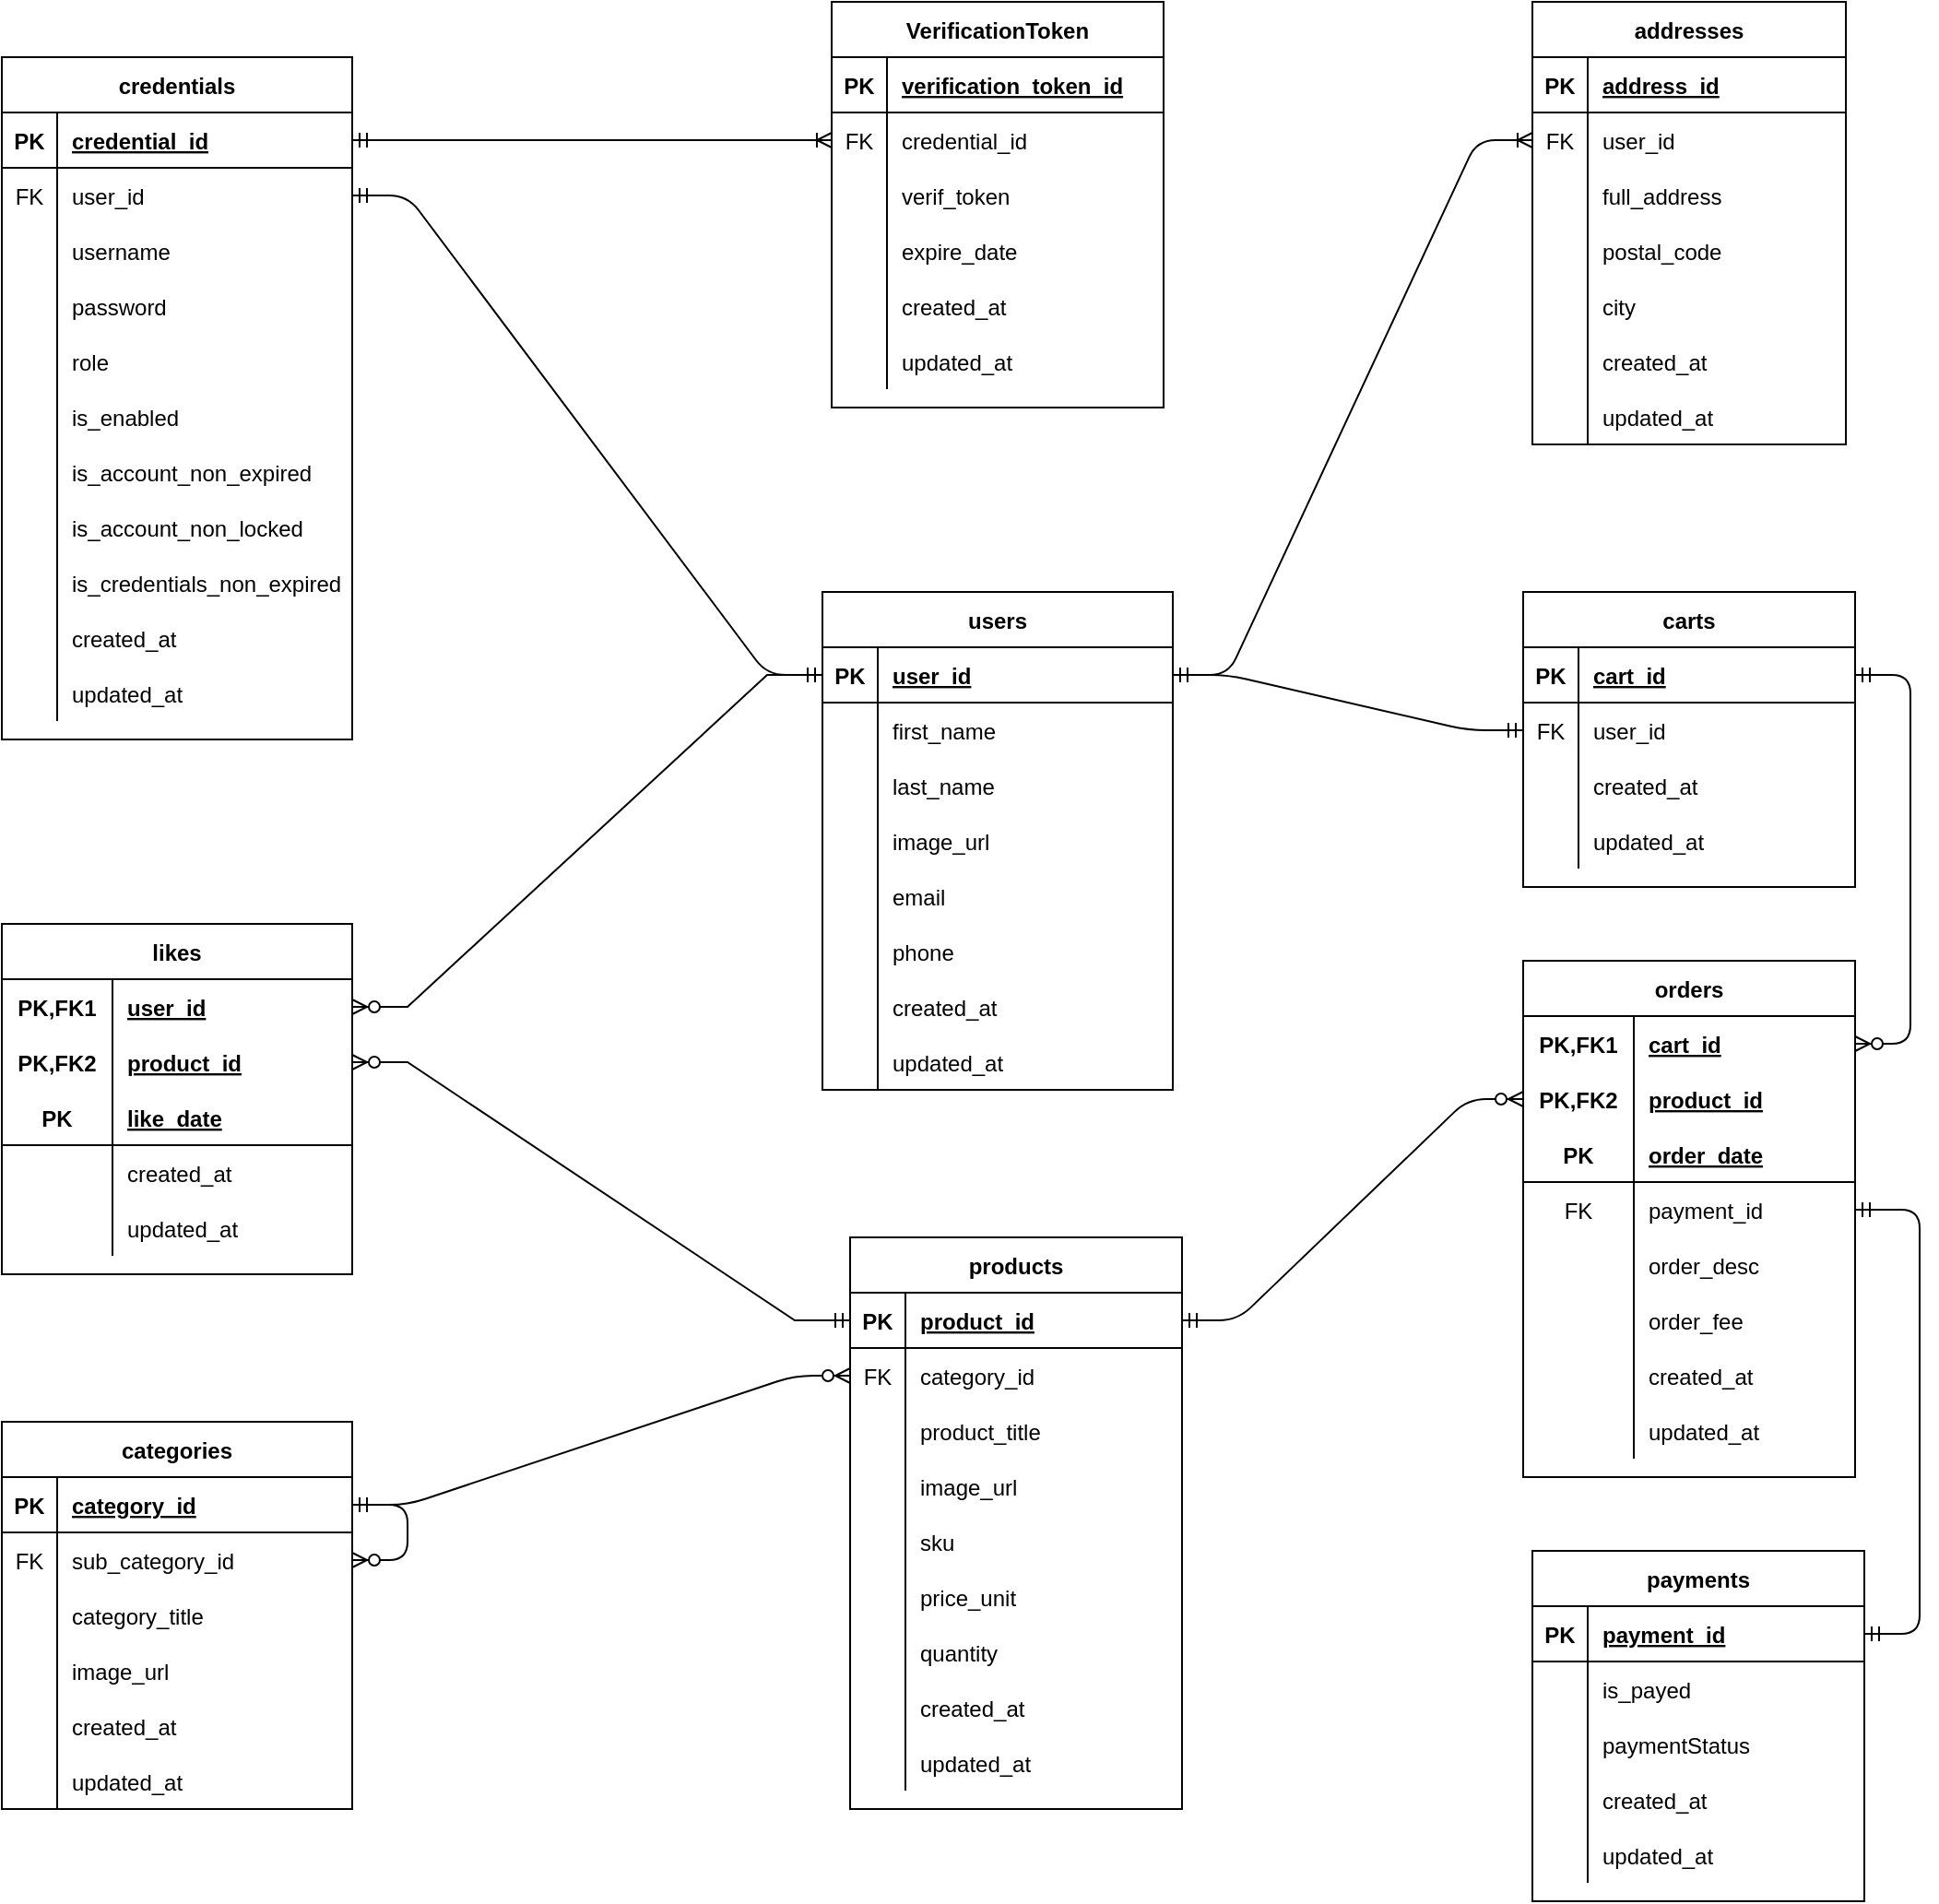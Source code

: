 <mxfile version="15.4.1" type="device"><diagram id="7gnGWruWLFVYg51yRA6A" name="Page-1"><mxGraphModel dx="2489" dy="833" grid="1" gridSize="10" guides="1" tooltips="1" connect="1" arrows="1" fold="1" page="1" pageScale="1" pageWidth="827" pageHeight="1169" math="0" shadow="0"><root><mxCell id="0"/><mxCell id="1" parent="0"/><mxCell id="SsrEolwUrg66Lfcs3sX_-1" value="users" style="shape=table;startSize=30;container=1;collapsible=1;childLayout=tableLayout;fixedRows=1;rowLines=0;fontStyle=1;align=center;resizeLast=1;" parent="1" vertex="1"><mxGeometry x="375" y="330" width="190" height="270" as="geometry"><mxRectangle x="90" y="200" width="60" height="30" as="alternateBounds"/></mxGeometry></mxCell><mxCell id="SsrEolwUrg66Lfcs3sX_-2" value="" style="shape=partialRectangle;collapsible=0;dropTarget=0;pointerEvents=0;fillColor=none;top=0;left=0;bottom=1;right=0;points=[[0,0.5],[1,0.5]];portConstraint=eastwest;" parent="SsrEolwUrg66Lfcs3sX_-1" vertex="1"><mxGeometry y="30" width="190" height="30" as="geometry"/></mxCell><mxCell id="SsrEolwUrg66Lfcs3sX_-3" value="PK" style="shape=partialRectangle;connectable=0;fillColor=none;top=0;left=0;bottom=0;right=0;fontStyle=1;overflow=hidden;" parent="SsrEolwUrg66Lfcs3sX_-2" vertex="1"><mxGeometry width="30" height="30" as="geometry"><mxRectangle width="30" height="30" as="alternateBounds"/></mxGeometry></mxCell><mxCell id="SsrEolwUrg66Lfcs3sX_-4" value="user_id" style="shape=partialRectangle;connectable=0;fillColor=none;top=0;left=0;bottom=0;right=0;align=left;spacingLeft=6;fontStyle=5;overflow=hidden;" parent="SsrEolwUrg66Lfcs3sX_-2" vertex="1"><mxGeometry x="30" width="160" height="30" as="geometry"><mxRectangle width="160" height="30" as="alternateBounds"/></mxGeometry></mxCell><mxCell id="SsrEolwUrg66Lfcs3sX_-5" value="" style="shape=partialRectangle;collapsible=0;dropTarget=0;pointerEvents=0;fillColor=none;top=0;left=0;bottom=0;right=0;points=[[0,0.5],[1,0.5]];portConstraint=eastwest;" parent="SsrEolwUrg66Lfcs3sX_-1" vertex="1"><mxGeometry y="60" width="190" height="30" as="geometry"/></mxCell><mxCell id="SsrEolwUrg66Lfcs3sX_-6" value="" style="shape=partialRectangle;connectable=0;fillColor=none;top=0;left=0;bottom=0;right=0;editable=1;overflow=hidden;" parent="SsrEolwUrg66Lfcs3sX_-5" vertex="1"><mxGeometry width="30" height="30" as="geometry"><mxRectangle width="30" height="30" as="alternateBounds"/></mxGeometry></mxCell><mxCell id="SsrEolwUrg66Lfcs3sX_-7" value="first_name" style="shape=partialRectangle;connectable=0;fillColor=none;top=0;left=0;bottom=0;right=0;align=left;spacingLeft=6;overflow=hidden;" parent="SsrEolwUrg66Lfcs3sX_-5" vertex="1"><mxGeometry x="30" width="160" height="30" as="geometry"><mxRectangle width="160" height="30" as="alternateBounds"/></mxGeometry></mxCell><mxCell id="SsrEolwUrg66Lfcs3sX_-8" value="" style="shape=partialRectangle;collapsible=0;dropTarget=0;pointerEvents=0;fillColor=none;top=0;left=0;bottom=0;right=0;points=[[0,0.5],[1,0.5]];portConstraint=eastwest;" parent="SsrEolwUrg66Lfcs3sX_-1" vertex="1"><mxGeometry y="90" width="190" height="30" as="geometry"/></mxCell><mxCell id="SsrEolwUrg66Lfcs3sX_-9" value="" style="shape=partialRectangle;connectable=0;fillColor=none;top=0;left=0;bottom=0;right=0;editable=1;overflow=hidden;" parent="SsrEolwUrg66Lfcs3sX_-8" vertex="1"><mxGeometry width="30" height="30" as="geometry"><mxRectangle width="30" height="30" as="alternateBounds"/></mxGeometry></mxCell><mxCell id="SsrEolwUrg66Lfcs3sX_-10" value="last_name" style="shape=partialRectangle;connectable=0;fillColor=none;top=0;left=0;bottom=0;right=0;align=left;spacingLeft=6;overflow=hidden;" parent="SsrEolwUrg66Lfcs3sX_-8" vertex="1"><mxGeometry x="30" width="160" height="30" as="geometry"><mxRectangle width="160" height="30" as="alternateBounds"/></mxGeometry></mxCell><mxCell id="SsrEolwUrg66Lfcs3sX_-14" value="" style="shape=partialRectangle;collapsible=0;dropTarget=0;pointerEvents=0;fillColor=none;top=0;left=0;bottom=0;right=0;points=[[0,0.5],[1,0.5]];portConstraint=eastwest;" parent="SsrEolwUrg66Lfcs3sX_-1" vertex="1"><mxGeometry y="120" width="190" height="30" as="geometry"/></mxCell><mxCell id="SsrEolwUrg66Lfcs3sX_-15" value="" style="shape=partialRectangle;connectable=0;fillColor=none;top=0;left=0;bottom=0;right=0;editable=1;overflow=hidden;" parent="SsrEolwUrg66Lfcs3sX_-14" vertex="1"><mxGeometry width="30" height="30" as="geometry"><mxRectangle width="30" height="30" as="alternateBounds"/></mxGeometry></mxCell><mxCell id="SsrEolwUrg66Lfcs3sX_-16" value="image_url" style="shape=partialRectangle;connectable=0;fillColor=none;top=0;left=0;bottom=0;right=0;align=left;spacingLeft=6;overflow=hidden;" parent="SsrEolwUrg66Lfcs3sX_-14" vertex="1"><mxGeometry x="30" width="160" height="30" as="geometry"><mxRectangle width="160" height="30" as="alternateBounds"/></mxGeometry></mxCell><mxCell id="SsrEolwUrg66Lfcs3sX_-11" value="" style="shape=partialRectangle;collapsible=0;dropTarget=0;pointerEvents=0;fillColor=none;top=0;left=0;bottom=0;right=0;points=[[0,0.5],[1,0.5]];portConstraint=eastwest;" parent="SsrEolwUrg66Lfcs3sX_-1" vertex="1"><mxGeometry y="150" width="190" height="30" as="geometry"/></mxCell><mxCell id="SsrEolwUrg66Lfcs3sX_-12" value="" style="shape=partialRectangle;connectable=0;fillColor=none;top=0;left=0;bottom=0;right=0;editable=1;overflow=hidden;" parent="SsrEolwUrg66Lfcs3sX_-11" vertex="1"><mxGeometry width="30" height="30" as="geometry"><mxRectangle width="30" height="30" as="alternateBounds"/></mxGeometry></mxCell><mxCell id="SsrEolwUrg66Lfcs3sX_-13" value="email" style="shape=partialRectangle;connectable=0;fillColor=none;top=0;left=0;bottom=0;right=0;align=left;spacingLeft=6;overflow=hidden;" parent="SsrEolwUrg66Lfcs3sX_-11" vertex="1"><mxGeometry x="30" width="160" height="30" as="geometry"><mxRectangle width="160" height="30" as="alternateBounds"/></mxGeometry></mxCell><mxCell id="SsrEolwUrg66Lfcs3sX_-352" value="" style="shape=partialRectangle;collapsible=0;dropTarget=0;pointerEvents=0;fillColor=none;top=0;left=0;bottom=0;right=0;points=[[0,0.5],[1,0.5]];portConstraint=eastwest;" parent="SsrEolwUrg66Lfcs3sX_-1" vertex="1"><mxGeometry y="180" width="190" height="30" as="geometry"/></mxCell><mxCell id="SsrEolwUrg66Lfcs3sX_-353" value="" style="shape=partialRectangle;connectable=0;fillColor=none;top=0;left=0;bottom=0;right=0;editable=1;overflow=hidden;" parent="SsrEolwUrg66Lfcs3sX_-352" vertex="1"><mxGeometry width="30" height="30" as="geometry"><mxRectangle width="30" height="30" as="alternateBounds"/></mxGeometry></mxCell><mxCell id="SsrEolwUrg66Lfcs3sX_-354" value="phone" style="shape=partialRectangle;connectable=0;fillColor=none;top=0;left=0;bottom=0;right=0;align=left;spacingLeft=6;overflow=hidden;" parent="SsrEolwUrg66Lfcs3sX_-352" vertex="1"><mxGeometry x="30" width="160" height="30" as="geometry"><mxRectangle width="160" height="30" as="alternateBounds"/></mxGeometry></mxCell><mxCell id="SsrEolwUrg66Lfcs3sX_-425" value="" style="shape=partialRectangle;collapsible=0;dropTarget=0;pointerEvents=0;fillColor=none;top=0;left=0;bottom=0;right=0;points=[[0,0.5],[1,0.5]];portConstraint=eastwest;" parent="SsrEolwUrg66Lfcs3sX_-1" vertex="1"><mxGeometry y="210" width="190" height="30" as="geometry"/></mxCell><mxCell id="SsrEolwUrg66Lfcs3sX_-426" value="" style="shape=partialRectangle;connectable=0;fillColor=none;top=0;left=0;bottom=0;right=0;editable=1;overflow=hidden;" parent="SsrEolwUrg66Lfcs3sX_-425" vertex="1"><mxGeometry width="30" height="30" as="geometry"><mxRectangle width="30" height="30" as="alternateBounds"/></mxGeometry></mxCell><mxCell id="SsrEolwUrg66Lfcs3sX_-427" value="created_at" style="shape=partialRectangle;connectable=0;fillColor=none;top=0;left=0;bottom=0;right=0;align=left;spacingLeft=6;overflow=hidden;" parent="SsrEolwUrg66Lfcs3sX_-425" vertex="1"><mxGeometry x="30" width="160" height="30" as="geometry"><mxRectangle width="160" height="30" as="alternateBounds"/></mxGeometry></mxCell><mxCell id="SsrEolwUrg66Lfcs3sX_-428" value="" style="shape=partialRectangle;collapsible=0;dropTarget=0;pointerEvents=0;fillColor=none;top=0;left=0;bottom=0;right=0;points=[[0,0.5],[1,0.5]];portConstraint=eastwest;" parent="SsrEolwUrg66Lfcs3sX_-1" vertex="1"><mxGeometry y="240" width="190" height="30" as="geometry"/></mxCell><mxCell id="SsrEolwUrg66Lfcs3sX_-429" value="" style="shape=partialRectangle;connectable=0;fillColor=none;top=0;left=0;bottom=0;right=0;editable=1;overflow=hidden;" parent="SsrEolwUrg66Lfcs3sX_-428" vertex="1"><mxGeometry width="30" height="30" as="geometry"><mxRectangle width="30" height="30" as="alternateBounds"/></mxGeometry></mxCell><mxCell id="SsrEolwUrg66Lfcs3sX_-430" value="updated_at" style="shape=partialRectangle;connectable=0;fillColor=none;top=0;left=0;bottom=0;right=0;align=left;spacingLeft=6;overflow=hidden;" parent="SsrEolwUrg66Lfcs3sX_-428" vertex="1"><mxGeometry x="30" width="160" height="30" as="geometry"><mxRectangle width="160" height="30" as="alternateBounds"/></mxGeometry></mxCell><mxCell id="SsrEolwUrg66Lfcs3sX_-73" value="credentials" style="shape=table;startSize=30;container=1;collapsible=1;childLayout=tableLayout;fixedRows=1;rowLines=0;fontStyle=1;align=center;resizeLast=1;" parent="1" vertex="1"><mxGeometry x="-70" y="40" width="190" height="370" as="geometry"/></mxCell><mxCell id="SsrEolwUrg66Lfcs3sX_-74" value="" style="shape=partialRectangle;collapsible=0;dropTarget=0;pointerEvents=0;fillColor=none;top=0;left=0;bottom=1;right=0;points=[[0,0.5],[1,0.5]];portConstraint=eastwest;" parent="SsrEolwUrg66Lfcs3sX_-73" vertex="1"><mxGeometry y="30" width="190" height="30" as="geometry"/></mxCell><mxCell id="SsrEolwUrg66Lfcs3sX_-75" value="PK" style="shape=partialRectangle;connectable=0;fillColor=none;top=0;left=0;bottom=0;right=0;fontStyle=1;overflow=hidden;" parent="SsrEolwUrg66Lfcs3sX_-74" vertex="1"><mxGeometry width="30" height="30" as="geometry"><mxRectangle width="30" height="30" as="alternateBounds"/></mxGeometry></mxCell><mxCell id="SsrEolwUrg66Lfcs3sX_-76" value="credential_id" style="shape=partialRectangle;connectable=0;fillColor=none;top=0;left=0;bottom=0;right=0;align=left;spacingLeft=6;fontStyle=5;overflow=hidden;" parent="SsrEolwUrg66Lfcs3sX_-74" vertex="1"><mxGeometry x="30" width="160" height="30" as="geometry"><mxRectangle width="160" height="30" as="alternateBounds"/></mxGeometry></mxCell><mxCell id="SsrEolwUrg66Lfcs3sX_-102" value="" style="shape=partialRectangle;collapsible=0;dropTarget=0;pointerEvents=0;fillColor=none;top=0;left=0;bottom=0;right=0;points=[[0,0.5],[1,0.5]];portConstraint=eastwest;" parent="SsrEolwUrg66Lfcs3sX_-73" vertex="1"><mxGeometry y="60" width="190" height="30" as="geometry"/></mxCell><mxCell id="SsrEolwUrg66Lfcs3sX_-103" value="FK" style="shape=partialRectangle;connectable=0;fillColor=none;top=0;left=0;bottom=0;right=0;editable=1;overflow=hidden;" parent="SsrEolwUrg66Lfcs3sX_-102" vertex="1"><mxGeometry width="30" height="30" as="geometry"><mxRectangle width="30" height="30" as="alternateBounds"/></mxGeometry></mxCell><mxCell id="SsrEolwUrg66Lfcs3sX_-104" value="user_id" style="shape=partialRectangle;connectable=0;fillColor=none;top=0;left=0;bottom=0;right=0;align=left;spacingLeft=6;overflow=hidden;" parent="SsrEolwUrg66Lfcs3sX_-102" vertex="1"><mxGeometry x="30" width="160" height="30" as="geometry"><mxRectangle width="160" height="30" as="alternateBounds"/></mxGeometry></mxCell><mxCell id="SsrEolwUrg66Lfcs3sX_-77" value="" style="shape=partialRectangle;collapsible=0;dropTarget=0;pointerEvents=0;fillColor=none;top=0;left=0;bottom=0;right=0;points=[[0,0.5],[1,0.5]];portConstraint=eastwest;" parent="SsrEolwUrg66Lfcs3sX_-73" vertex="1"><mxGeometry y="90" width="190" height="30" as="geometry"/></mxCell><mxCell id="SsrEolwUrg66Lfcs3sX_-78" value="" style="shape=partialRectangle;connectable=0;fillColor=none;top=0;left=0;bottom=0;right=0;editable=1;overflow=hidden;" parent="SsrEolwUrg66Lfcs3sX_-77" vertex="1"><mxGeometry width="30" height="30" as="geometry"><mxRectangle width="30" height="30" as="alternateBounds"/></mxGeometry></mxCell><mxCell id="SsrEolwUrg66Lfcs3sX_-79" value="username" style="shape=partialRectangle;connectable=0;fillColor=none;top=0;left=0;bottom=0;right=0;align=left;spacingLeft=6;overflow=hidden;" parent="SsrEolwUrg66Lfcs3sX_-77" vertex="1"><mxGeometry x="30" width="160" height="30" as="geometry"><mxRectangle width="160" height="30" as="alternateBounds"/></mxGeometry></mxCell><mxCell id="SsrEolwUrg66Lfcs3sX_-80" value="" style="shape=partialRectangle;collapsible=0;dropTarget=0;pointerEvents=0;fillColor=none;top=0;left=0;bottom=0;right=0;points=[[0,0.5],[1,0.5]];portConstraint=eastwest;" parent="SsrEolwUrg66Lfcs3sX_-73" vertex="1"><mxGeometry y="120" width="190" height="30" as="geometry"/></mxCell><mxCell id="SsrEolwUrg66Lfcs3sX_-81" value="" style="shape=partialRectangle;connectable=0;fillColor=none;top=0;left=0;bottom=0;right=0;editable=1;overflow=hidden;" parent="SsrEolwUrg66Lfcs3sX_-80" vertex="1"><mxGeometry width="30" height="30" as="geometry"><mxRectangle width="30" height="30" as="alternateBounds"/></mxGeometry></mxCell><mxCell id="SsrEolwUrg66Lfcs3sX_-82" value="password" style="shape=partialRectangle;connectable=0;fillColor=none;top=0;left=0;bottom=0;right=0;align=left;spacingLeft=6;overflow=hidden;" parent="SsrEolwUrg66Lfcs3sX_-80" vertex="1"><mxGeometry x="30" width="160" height="30" as="geometry"><mxRectangle width="160" height="30" as="alternateBounds"/></mxGeometry></mxCell><mxCell id="SsrEolwUrg66Lfcs3sX_-83" value="" style="shape=partialRectangle;collapsible=0;dropTarget=0;pointerEvents=0;fillColor=none;top=0;left=0;bottom=0;right=0;points=[[0,0.5],[1,0.5]];portConstraint=eastwest;" parent="SsrEolwUrg66Lfcs3sX_-73" vertex="1"><mxGeometry y="150" width="190" height="30" as="geometry"/></mxCell><mxCell id="SsrEolwUrg66Lfcs3sX_-84" value="" style="shape=partialRectangle;connectable=0;fillColor=none;top=0;left=0;bottom=0;right=0;editable=1;overflow=hidden;" parent="SsrEolwUrg66Lfcs3sX_-83" vertex="1"><mxGeometry width="30" height="30" as="geometry"><mxRectangle width="30" height="30" as="alternateBounds"/></mxGeometry></mxCell><mxCell id="SsrEolwUrg66Lfcs3sX_-85" value="role" style="shape=partialRectangle;connectable=0;fillColor=none;top=0;left=0;bottom=0;right=0;align=left;spacingLeft=6;overflow=hidden;" parent="SsrEolwUrg66Lfcs3sX_-83" vertex="1"><mxGeometry x="30" width="160" height="30" as="geometry"><mxRectangle width="160" height="30" as="alternateBounds"/></mxGeometry></mxCell><mxCell id="SsrEolwUrg66Lfcs3sX_-89" value="" style="shape=partialRectangle;collapsible=0;dropTarget=0;pointerEvents=0;fillColor=none;top=0;left=0;bottom=0;right=0;points=[[0,0.5],[1,0.5]];portConstraint=eastwest;" parent="SsrEolwUrg66Lfcs3sX_-73" vertex="1"><mxGeometry y="180" width="190" height="30" as="geometry"/></mxCell><mxCell id="SsrEolwUrg66Lfcs3sX_-90" value="" style="shape=partialRectangle;connectable=0;fillColor=none;top=0;left=0;bottom=0;right=0;editable=1;overflow=hidden;" parent="SsrEolwUrg66Lfcs3sX_-89" vertex="1"><mxGeometry width="30" height="30" as="geometry"><mxRectangle width="30" height="30" as="alternateBounds"/></mxGeometry></mxCell><mxCell id="SsrEolwUrg66Lfcs3sX_-91" value="is_enabled" style="shape=partialRectangle;connectable=0;fillColor=none;top=0;left=0;bottom=0;right=0;align=left;spacingLeft=6;overflow=hidden;" parent="SsrEolwUrg66Lfcs3sX_-89" vertex="1"><mxGeometry x="30" width="160" height="30" as="geometry"><mxRectangle width="160" height="30" as="alternateBounds"/></mxGeometry></mxCell><mxCell id="SsrEolwUrg66Lfcs3sX_-92" value="" style="shape=partialRectangle;collapsible=0;dropTarget=0;pointerEvents=0;fillColor=none;top=0;left=0;bottom=0;right=0;points=[[0,0.5],[1,0.5]];portConstraint=eastwest;" parent="SsrEolwUrg66Lfcs3sX_-73" vertex="1"><mxGeometry y="210" width="190" height="30" as="geometry"/></mxCell><mxCell id="SsrEolwUrg66Lfcs3sX_-93" value="" style="shape=partialRectangle;connectable=0;fillColor=none;top=0;left=0;bottom=0;right=0;editable=1;overflow=hidden;" parent="SsrEolwUrg66Lfcs3sX_-92" vertex="1"><mxGeometry width="30" height="30" as="geometry"><mxRectangle width="30" height="30" as="alternateBounds"/></mxGeometry></mxCell><mxCell id="SsrEolwUrg66Lfcs3sX_-94" value="is_account_non_expired" style="shape=partialRectangle;connectable=0;fillColor=none;top=0;left=0;bottom=0;right=0;align=left;spacingLeft=6;overflow=hidden;" parent="SsrEolwUrg66Lfcs3sX_-92" vertex="1"><mxGeometry x="30" width="160" height="30" as="geometry"><mxRectangle width="160" height="30" as="alternateBounds"/></mxGeometry></mxCell><mxCell id="SsrEolwUrg66Lfcs3sX_-95" value="" style="shape=partialRectangle;collapsible=0;dropTarget=0;pointerEvents=0;fillColor=none;top=0;left=0;bottom=0;right=0;points=[[0,0.5],[1,0.5]];portConstraint=eastwest;" parent="SsrEolwUrg66Lfcs3sX_-73" vertex="1"><mxGeometry y="240" width="190" height="30" as="geometry"/></mxCell><mxCell id="SsrEolwUrg66Lfcs3sX_-96" value="" style="shape=partialRectangle;connectable=0;fillColor=none;top=0;left=0;bottom=0;right=0;editable=1;overflow=hidden;" parent="SsrEolwUrg66Lfcs3sX_-95" vertex="1"><mxGeometry width="30" height="30" as="geometry"><mxRectangle width="30" height="30" as="alternateBounds"/></mxGeometry></mxCell><mxCell id="SsrEolwUrg66Lfcs3sX_-97" value="is_account_non_locked" style="shape=partialRectangle;connectable=0;fillColor=none;top=0;left=0;bottom=0;right=0;align=left;spacingLeft=6;overflow=hidden;" parent="SsrEolwUrg66Lfcs3sX_-95" vertex="1"><mxGeometry x="30" width="160" height="30" as="geometry"><mxRectangle width="160" height="30" as="alternateBounds"/></mxGeometry></mxCell><mxCell id="SsrEolwUrg66Lfcs3sX_-98" value="" style="shape=partialRectangle;collapsible=0;dropTarget=0;pointerEvents=0;fillColor=none;top=0;left=0;bottom=0;right=0;points=[[0,0.5],[1,0.5]];portConstraint=eastwest;" parent="SsrEolwUrg66Lfcs3sX_-73" vertex="1"><mxGeometry y="270" width="190" height="30" as="geometry"/></mxCell><mxCell id="SsrEolwUrg66Lfcs3sX_-99" value="" style="shape=partialRectangle;connectable=0;fillColor=none;top=0;left=0;bottom=0;right=0;editable=1;overflow=hidden;" parent="SsrEolwUrg66Lfcs3sX_-98" vertex="1"><mxGeometry width="30" height="30" as="geometry"><mxRectangle width="30" height="30" as="alternateBounds"/></mxGeometry></mxCell><mxCell id="SsrEolwUrg66Lfcs3sX_-100" value="is_credentials_non_expired" style="shape=partialRectangle;connectable=0;fillColor=none;top=0;left=0;bottom=0;right=0;align=left;spacingLeft=6;overflow=hidden;" parent="SsrEolwUrg66Lfcs3sX_-98" vertex="1"><mxGeometry x="30" width="160" height="30" as="geometry"><mxRectangle width="160" height="30" as="alternateBounds"/></mxGeometry></mxCell><mxCell id="JagShY6AYxeiMnBvpgrC-1" value="" style="shape=partialRectangle;collapsible=0;dropTarget=0;pointerEvents=0;fillColor=none;top=0;left=0;bottom=0;right=0;points=[[0,0.5],[1,0.5]];portConstraint=eastwest;" parent="SsrEolwUrg66Lfcs3sX_-73" vertex="1"><mxGeometry y="300" width="190" height="30" as="geometry"/></mxCell><mxCell id="JagShY6AYxeiMnBvpgrC-2" value="" style="shape=partialRectangle;connectable=0;fillColor=none;top=0;left=0;bottom=0;right=0;editable=1;overflow=hidden;" parent="JagShY6AYxeiMnBvpgrC-1" vertex="1"><mxGeometry width="30" height="30" as="geometry"><mxRectangle width="30" height="30" as="alternateBounds"/></mxGeometry></mxCell><mxCell id="JagShY6AYxeiMnBvpgrC-3" value="created_at" style="shape=partialRectangle;connectable=0;fillColor=none;top=0;left=0;bottom=0;right=0;align=left;spacingLeft=6;overflow=hidden;" parent="JagShY6AYxeiMnBvpgrC-1" vertex="1"><mxGeometry x="30" width="160" height="30" as="geometry"><mxRectangle width="160" height="30" as="alternateBounds"/></mxGeometry></mxCell><mxCell id="JagShY6AYxeiMnBvpgrC-4" value="" style="shape=partialRectangle;collapsible=0;dropTarget=0;pointerEvents=0;fillColor=none;top=0;left=0;bottom=0;right=0;points=[[0,0.5],[1,0.5]];portConstraint=eastwest;" parent="SsrEolwUrg66Lfcs3sX_-73" vertex="1"><mxGeometry y="330" width="190" height="30" as="geometry"/></mxCell><mxCell id="JagShY6AYxeiMnBvpgrC-5" value="" style="shape=partialRectangle;connectable=0;fillColor=none;top=0;left=0;bottom=0;right=0;editable=1;overflow=hidden;" parent="JagShY6AYxeiMnBvpgrC-4" vertex="1"><mxGeometry width="30" height="30" as="geometry"><mxRectangle width="30" height="30" as="alternateBounds"/></mxGeometry></mxCell><mxCell id="JagShY6AYxeiMnBvpgrC-6" value="updated_at" style="shape=partialRectangle;connectable=0;fillColor=none;top=0;left=0;bottom=0;right=0;align=left;spacingLeft=6;overflow=hidden;" parent="JagShY6AYxeiMnBvpgrC-4" vertex="1"><mxGeometry x="30" width="160" height="30" as="geometry"><mxRectangle width="160" height="30" as="alternateBounds"/></mxGeometry></mxCell><mxCell id="SsrEolwUrg66Lfcs3sX_-339" value="addresses" style="shape=table;startSize=30;container=1;collapsible=1;childLayout=tableLayout;fixedRows=1;rowLines=0;fontStyle=1;align=center;resizeLast=1;" parent="1" vertex="1"><mxGeometry x="760" y="10" width="170" height="240" as="geometry"/></mxCell><mxCell id="SsrEolwUrg66Lfcs3sX_-340" value="" style="shape=partialRectangle;collapsible=0;dropTarget=0;pointerEvents=0;fillColor=none;top=0;left=0;bottom=1;right=0;points=[[0,0.5],[1,0.5]];portConstraint=eastwest;" parent="SsrEolwUrg66Lfcs3sX_-339" vertex="1"><mxGeometry y="30" width="170" height="30" as="geometry"/></mxCell><mxCell id="SsrEolwUrg66Lfcs3sX_-341" value="PK" style="shape=partialRectangle;connectable=0;fillColor=none;top=0;left=0;bottom=0;right=0;fontStyle=1;overflow=hidden;" parent="SsrEolwUrg66Lfcs3sX_-340" vertex="1"><mxGeometry width="30" height="30" as="geometry"><mxRectangle width="30" height="30" as="alternateBounds"/></mxGeometry></mxCell><mxCell id="SsrEolwUrg66Lfcs3sX_-342" value="address_id" style="shape=partialRectangle;connectable=0;fillColor=none;top=0;left=0;bottom=0;right=0;align=left;spacingLeft=6;fontStyle=5;overflow=hidden;" parent="SsrEolwUrg66Lfcs3sX_-340" vertex="1"><mxGeometry x="30" width="140" height="30" as="geometry"><mxRectangle width="140" height="30" as="alternateBounds"/></mxGeometry></mxCell><mxCell id="SsrEolwUrg66Lfcs3sX_-343" value="" style="shape=partialRectangle;collapsible=0;dropTarget=0;pointerEvents=0;fillColor=none;top=0;left=0;bottom=0;right=0;points=[[0,0.5],[1,0.5]];portConstraint=eastwest;" parent="SsrEolwUrg66Lfcs3sX_-339" vertex="1"><mxGeometry y="60" width="170" height="30" as="geometry"/></mxCell><mxCell id="SsrEolwUrg66Lfcs3sX_-344" value="FK" style="shape=partialRectangle;connectable=0;fillColor=none;top=0;left=0;bottom=0;right=0;editable=1;overflow=hidden;" parent="SsrEolwUrg66Lfcs3sX_-343" vertex="1"><mxGeometry width="30" height="30" as="geometry"><mxRectangle width="30" height="30" as="alternateBounds"/></mxGeometry></mxCell><mxCell id="SsrEolwUrg66Lfcs3sX_-345" value="user_id" style="shape=partialRectangle;connectable=0;fillColor=none;top=0;left=0;bottom=0;right=0;align=left;spacingLeft=6;overflow=hidden;" parent="SsrEolwUrg66Lfcs3sX_-343" vertex="1"><mxGeometry x="30" width="140" height="30" as="geometry"><mxRectangle width="140" height="30" as="alternateBounds"/></mxGeometry></mxCell><mxCell id="SsrEolwUrg66Lfcs3sX_-346" value="" style="shape=partialRectangle;collapsible=0;dropTarget=0;pointerEvents=0;fillColor=none;top=0;left=0;bottom=0;right=0;points=[[0,0.5],[1,0.5]];portConstraint=eastwest;" parent="SsrEolwUrg66Lfcs3sX_-339" vertex="1"><mxGeometry y="90" width="170" height="30" as="geometry"/></mxCell><mxCell id="SsrEolwUrg66Lfcs3sX_-347" value="" style="shape=partialRectangle;connectable=0;fillColor=none;top=0;left=0;bottom=0;right=0;editable=1;overflow=hidden;" parent="SsrEolwUrg66Lfcs3sX_-346" vertex="1"><mxGeometry width="30" height="30" as="geometry"><mxRectangle width="30" height="30" as="alternateBounds"/></mxGeometry></mxCell><mxCell id="SsrEolwUrg66Lfcs3sX_-348" value="full_address" style="shape=partialRectangle;connectable=0;fillColor=none;top=0;left=0;bottom=0;right=0;align=left;spacingLeft=6;overflow=hidden;" parent="SsrEolwUrg66Lfcs3sX_-346" vertex="1"><mxGeometry x="30" width="140" height="30" as="geometry"><mxRectangle width="140" height="30" as="alternateBounds"/></mxGeometry></mxCell><mxCell id="SsrEolwUrg66Lfcs3sX_-349" value="" style="shape=partialRectangle;collapsible=0;dropTarget=0;pointerEvents=0;fillColor=none;top=0;left=0;bottom=0;right=0;points=[[0,0.5],[1,0.5]];portConstraint=eastwest;" parent="SsrEolwUrg66Lfcs3sX_-339" vertex="1"><mxGeometry y="120" width="170" height="30" as="geometry"/></mxCell><mxCell id="SsrEolwUrg66Lfcs3sX_-350" value="" style="shape=partialRectangle;connectable=0;fillColor=none;top=0;left=0;bottom=0;right=0;editable=1;overflow=hidden;" parent="SsrEolwUrg66Lfcs3sX_-349" vertex="1"><mxGeometry width="30" height="30" as="geometry"><mxRectangle width="30" height="30" as="alternateBounds"/></mxGeometry></mxCell><mxCell id="SsrEolwUrg66Lfcs3sX_-351" value="postal_code" style="shape=partialRectangle;connectable=0;fillColor=none;top=0;left=0;bottom=0;right=0;align=left;spacingLeft=6;overflow=hidden;" parent="SsrEolwUrg66Lfcs3sX_-349" vertex="1"><mxGeometry x="30" width="140" height="30" as="geometry"><mxRectangle width="140" height="30" as="alternateBounds"/></mxGeometry></mxCell><mxCell id="SsrEolwUrg66Lfcs3sX_-355" value="" style="shape=partialRectangle;collapsible=0;dropTarget=0;pointerEvents=0;fillColor=none;top=0;left=0;bottom=0;right=0;points=[[0,0.5],[1,0.5]];portConstraint=eastwest;" parent="SsrEolwUrg66Lfcs3sX_-339" vertex="1"><mxGeometry y="150" width="170" height="30" as="geometry"/></mxCell><mxCell id="SsrEolwUrg66Lfcs3sX_-356" value="" style="shape=partialRectangle;connectable=0;fillColor=none;top=0;left=0;bottom=0;right=0;editable=1;overflow=hidden;" parent="SsrEolwUrg66Lfcs3sX_-355" vertex="1"><mxGeometry width="30" height="30" as="geometry"><mxRectangle width="30" height="30" as="alternateBounds"/></mxGeometry></mxCell><mxCell id="SsrEolwUrg66Lfcs3sX_-357" value="city" style="shape=partialRectangle;connectable=0;fillColor=none;top=0;left=0;bottom=0;right=0;align=left;spacingLeft=6;overflow=hidden;" parent="SsrEolwUrg66Lfcs3sX_-355" vertex="1"><mxGeometry x="30" width="140" height="30" as="geometry"><mxRectangle width="140" height="30" as="alternateBounds"/></mxGeometry></mxCell><mxCell id="SsrEolwUrg66Lfcs3sX_-443" value="" style="shape=partialRectangle;collapsible=0;dropTarget=0;pointerEvents=0;fillColor=none;top=0;left=0;bottom=0;right=0;points=[[0,0.5],[1,0.5]];portConstraint=eastwest;" parent="SsrEolwUrg66Lfcs3sX_-339" vertex="1"><mxGeometry y="180" width="170" height="30" as="geometry"/></mxCell><mxCell id="SsrEolwUrg66Lfcs3sX_-444" value="" style="shape=partialRectangle;connectable=0;fillColor=none;top=0;left=0;bottom=0;right=0;editable=1;overflow=hidden;" parent="SsrEolwUrg66Lfcs3sX_-443" vertex="1"><mxGeometry width="30" height="30" as="geometry"><mxRectangle width="30" height="30" as="alternateBounds"/></mxGeometry></mxCell><mxCell id="SsrEolwUrg66Lfcs3sX_-445" value="created_at" style="shape=partialRectangle;connectable=0;fillColor=none;top=0;left=0;bottom=0;right=0;align=left;spacingLeft=6;overflow=hidden;" parent="SsrEolwUrg66Lfcs3sX_-443" vertex="1"><mxGeometry x="30" width="140" height="30" as="geometry"><mxRectangle width="140" height="30" as="alternateBounds"/></mxGeometry></mxCell><mxCell id="SsrEolwUrg66Lfcs3sX_-446" value="" style="shape=partialRectangle;collapsible=0;dropTarget=0;pointerEvents=0;fillColor=none;top=0;left=0;bottom=0;right=0;points=[[0,0.5],[1,0.5]];portConstraint=eastwest;" parent="SsrEolwUrg66Lfcs3sX_-339" vertex="1"><mxGeometry y="210" width="170" height="30" as="geometry"/></mxCell><mxCell id="SsrEolwUrg66Lfcs3sX_-447" value="" style="shape=partialRectangle;connectable=0;fillColor=none;top=0;left=0;bottom=0;right=0;editable=1;overflow=hidden;" parent="SsrEolwUrg66Lfcs3sX_-446" vertex="1"><mxGeometry width="30" height="30" as="geometry"><mxRectangle width="30" height="30" as="alternateBounds"/></mxGeometry></mxCell><mxCell id="SsrEolwUrg66Lfcs3sX_-448" value="updated_at" style="shape=partialRectangle;connectable=0;fillColor=none;top=0;left=0;bottom=0;right=0;align=left;spacingLeft=6;overflow=hidden;" parent="SsrEolwUrg66Lfcs3sX_-446" vertex="1"><mxGeometry x="30" width="140" height="30" as="geometry"><mxRectangle width="140" height="30" as="alternateBounds"/></mxGeometry></mxCell><mxCell id="SsrEolwUrg66Lfcs3sX_-359" value="products" style="shape=table;startSize=30;container=1;collapsible=1;childLayout=tableLayout;fixedRows=1;rowLines=0;fontStyle=1;align=center;resizeLast=1;" parent="1" vertex="1"><mxGeometry x="390" y="680" width="180" height="310" as="geometry"/></mxCell><mxCell id="SsrEolwUrg66Lfcs3sX_-360" value="" style="shape=partialRectangle;collapsible=0;dropTarget=0;pointerEvents=0;fillColor=none;top=0;left=0;bottom=1;right=0;points=[[0,0.5],[1,0.5]];portConstraint=eastwest;" parent="SsrEolwUrg66Lfcs3sX_-359" vertex="1"><mxGeometry y="30" width="180" height="30" as="geometry"/></mxCell><mxCell id="SsrEolwUrg66Lfcs3sX_-361" value="PK" style="shape=partialRectangle;connectable=0;fillColor=none;top=0;left=0;bottom=0;right=0;fontStyle=1;overflow=hidden;" parent="SsrEolwUrg66Lfcs3sX_-360" vertex="1"><mxGeometry width="30" height="30" as="geometry"><mxRectangle width="30" height="30" as="alternateBounds"/></mxGeometry></mxCell><mxCell id="SsrEolwUrg66Lfcs3sX_-362" value="product_id" style="shape=partialRectangle;connectable=0;fillColor=none;top=0;left=0;bottom=0;right=0;align=left;spacingLeft=6;fontStyle=5;overflow=hidden;" parent="SsrEolwUrg66Lfcs3sX_-360" vertex="1"><mxGeometry x="30" width="150" height="30" as="geometry"><mxRectangle width="150" height="30" as="alternateBounds"/></mxGeometry></mxCell><mxCell id="SsrEolwUrg66Lfcs3sX_-366" value="" style="shape=partialRectangle;collapsible=0;dropTarget=0;pointerEvents=0;fillColor=none;top=0;left=0;bottom=0;right=0;points=[[0,0.5],[1,0.5]];portConstraint=eastwest;" parent="SsrEolwUrg66Lfcs3sX_-359" vertex="1"><mxGeometry y="60" width="180" height="30" as="geometry"/></mxCell><mxCell id="SsrEolwUrg66Lfcs3sX_-367" value="FK" style="shape=partialRectangle;connectable=0;fillColor=none;top=0;left=0;bottom=0;right=0;editable=1;overflow=hidden;" parent="SsrEolwUrg66Lfcs3sX_-366" vertex="1"><mxGeometry width="30" height="30" as="geometry"><mxRectangle width="30" height="30" as="alternateBounds"/></mxGeometry></mxCell><mxCell id="SsrEolwUrg66Lfcs3sX_-368" value="category_id" style="shape=partialRectangle;connectable=0;fillColor=none;top=0;left=0;bottom=0;right=0;align=left;spacingLeft=6;overflow=hidden;" parent="SsrEolwUrg66Lfcs3sX_-366" vertex="1"><mxGeometry x="30" width="150" height="30" as="geometry"><mxRectangle width="150" height="30" as="alternateBounds"/></mxGeometry></mxCell><mxCell id="SsrEolwUrg66Lfcs3sX_-363" value="" style="shape=partialRectangle;collapsible=0;dropTarget=0;pointerEvents=0;fillColor=none;top=0;left=0;bottom=0;right=0;points=[[0,0.5],[1,0.5]];portConstraint=eastwest;" parent="SsrEolwUrg66Lfcs3sX_-359" vertex="1"><mxGeometry y="90" width="180" height="30" as="geometry"/></mxCell><mxCell id="SsrEolwUrg66Lfcs3sX_-364" value="" style="shape=partialRectangle;connectable=0;fillColor=none;top=0;left=0;bottom=0;right=0;editable=1;overflow=hidden;" parent="SsrEolwUrg66Lfcs3sX_-363" vertex="1"><mxGeometry width="30" height="30" as="geometry"><mxRectangle width="30" height="30" as="alternateBounds"/></mxGeometry></mxCell><mxCell id="SsrEolwUrg66Lfcs3sX_-365" value="product_title" style="shape=partialRectangle;connectable=0;fillColor=none;top=0;left=0;bottom=0;right=0;align=left;spacingLeft=6;overflow=hidden;" parent="SsrEolwUrg66Lfcs3sX_-363" vertex="1"><mxGeometry x="30" width="150" height="30" as="geometry"><mxRectangle width="150" height="30" as="alternateBounds"/></mxGeometry></mxCell><mxCell id="SsrEolwUrg66Lfcs3sX_-458" value="" style="shape=partialRectangle;collapsible=0;dropTarget=0;pointerEvents=0;fillColor=none;top=0;left=0;bottom=0;right=0;points=[[0,0.5],[1,0.5]];portConstraint=eastwest;" parent="SsrEolwUrg66Lfcs3sX_-359" vertex="1"><mxGeometry y="120" width="180" height="30" as="geometry"/></mxCell><mxCell id="SsrEolwUrg66Lfcs3sX_-459" value="" style="shape=partialRectangle;connectable=0;fillColor=none;top=0;left=0;bottom=0;right=0;editable=1;overflow=hidden;" parent="SsrEolwUrg66Lfcs3sX_-458" vertex="1"><mxGeometry width="30" height="30" as="geometry"><mxRectangle width="30" height="30" as="alternateBounds"/></mxGeometry></mxCell><mxCell id="SsrEolwUrg66Lfcs3sX_-460" value="image_url" style="shape=partialRectangle;connectable=0;fillColor=none;top=0;left=0;bottom=0;right=0;align=left;spacingLeft=6;overflow=hidden;" parent="SsrEolwUrg66Lfcs3sX_-458" vertex="1"><mxGeometry x="30" width="150" height="30" as="geometry"><mxRectangle width="150" height="30" as="alternateBounds"/></mxGeometry></mxCell><mxCell id="SsrEolwUrg66Lfcs3sX_-388" value="" style="shape=partialRectangle;collapsible=0;dropTarget=0;pointerEvents=0;fillColor=none;top=0;left=0;bottom=0;right=0;points=[[0,0.5],[1,0.5]];portConstraint=eastwest;" parent="SsrEolwUrg66Lfcs3sX_-359" vertex="1"><mxGeometry y="150" width="180" height="30" as="geometry"/></mxCell><mxCell id="SsrEolwUrg66Lfcs3sX_-389" value="" style="shape=partialRectangle;connectable=0;fillColor=none;top=0;left=0;bottom=0;right=0;editable=1;overflow=hidden;" parent="SsrEolwUrg66Lfcs3sX_-388" vertex="1"><mxGeometry width="30" height="30" as="geometry"><mxRectangle width="30" height="30" as="alternateBounds"/></mxGeometry></mxCell><mxCell id="SsrEolwUrg66Lfcs3sX_-390" value="sku" style="shape=partialRectangle;connectable=0;fillColor=none;top=0;left=0;bottom=0;right=0;align=left;spacingLeft=6;overflow=hidden;" parent="SsrEolwUrg66Lfcs3sX_-388" vertex="1"><mxGeometry x="30" width="150" height="30" as="geometry"><mxRectangle width="150" height="30" as="alternateBounds"/></mxGeometry></mxCell><mxCell id="SsrEolwUrg66Lfcs3sX_-466" value="" style="shape=partialRectangle;collapsible=0;dropTarget=0;pointerEvents=0;fillColor=none;top=0;left=0;bottom=0;right=0;points=[[0,0.5],[1,0.5]];portConstraint=eastwest;" parent="SsrEolwUrg66Lfcs3sX_-359" vertex="1"><mxGeometry y="180" width="180" height="30" as="geometry"/></mxCell><mxCell id="SsrEolwUrg66Lfcs3sX_-467" value="" style="shape=partialRectangle;connectable=0;fillColor=none;top=0;left=0;bottom=0;right=0;editable=1;overflow=hidden;" parent="SsrEolwUrg66Lfcs3sX_-466" vertex="1"><mxGeometry width="30" height="30" as="geometry"><mxRectangle width="30" height="30" as="alternateBounds"/></mxGeometry></mxCell><mxCell id="SsrEolwUrg66Lfcs3sX_-468" value="price_unit" style="shape=partialRectangle;connectable=0;fillColor=none;top=0;left=0;bottom=0;right=0;align=left;spacingLeft=6;overflow=hidden;" parent="SsrEolwUrg66Lfcs3sX_-466" vertex="1"><mxGeometry x="30" width="150" height="30" as="geometry"><mxRectangle width="150" height="30" as="alternateBounds"/></mxGeometry></mxCell><mxCell id="SsrEolwUrg66Lfcs3sX_-472" value="" style="shape=partialRectangle;collapsible=0;dropTarget=0;pointerEvents=0;fillColor=none;top=0;left=0;bottom=0;right=0;points=[[0,0.5],[1,0.5]];portConstraint=eastwest;" parent="SsrEolwUrg66Lfcs3sX_-359" vertex="1"><mxGeometry y="210" width="180" height="30" as="geometry"/></mxCell><mxCell id="SsrEolwUrg66Lfcs3sX_-473" value="" style="shape=partialRectangle;connectable=0;fillColor=none;top=0;left=0;bottom=0;right=0;editable=1;overflow=hidden;" parent="SsrEolwUrg66Lfcs3sX_-472" vertex="1"><mxGeometry width="30" height="30" as="geometry"><mxRectangle width="30" height="30" as="alternateBounds"/></mxGeometry></mxCell><mxCell id="SsrEolwUrg66Lfcs3sX_-474" value="quantity" style="shape=partialRectangle;connectable=0;fillColor=none;top=0;left=0;bottom=0;right=0;align=left;spacingLeft=6;overflow=hidden;" parent="SsrEolwUrg66Lfcs3sX_-472" vertex="1"><mxGeometry x="30" width="150" height="30" as="geometry"><mxRectangle width="150" height="30" as="alternateBounds"/></mxGeometry></mxCell><mxCell id="SsrEolwUrg66Lfcs3sX_-437" value="" style="shape=partialRectangle;collapsible=0;dropTarget=0;pointerEvents=0;fillColor=none;top=0;left=0;bottom=0;right=0;points=[[0,0.5],[1,0.5]];portConstraint=eastwest;" parent="SsrEolwUrg66Lfcs3sX_-359" vertex="1"><mxGeometry y="240" width="180" height="30" as="geometry"/></mxCell><mxCell id="SsrEolwUrg66Lfcs3sX_-438" value="" style="shape=partialRectangle;connectable=0;fillColor=none;top=0;left=0;bottom=0;right=0;editable=1;overflow=hidden;" parent="SsrEolwUrg66Lfcs3sX_-437" vertex="1"><mxGeometry width="30" height="30" as="geometry"><mxRectangle width="30" height="30" as="alternateBounds"/></mxGeometry></mxCell><mxCell id="SsrEolwUrg66Lfcs3sX_-439" value="created_at" style="shape=partialRectangle;connectable=0;fillColor=none;top=0;left=0;bottom=0;right=0;align=left;spacingLeft=6;overflow=hidden;" parent="SsrEolwUrg66Lfcs3sX_-437" vertex="1"><mxGeometry x="30" width="150" height="30" as="geometry"><mxRectangle width="150" height="30" as="alternateBounds"/></mxGeometry></mxCell><mxCell id="SsrEolwUrg66Lfcs3sX_-440" value="" style="shape=partialRectangle;collapsible=0;dropTarget=0;pointerEvents=0;fillColor=none;top=0;left=0;bottom=0;right=0;points=[[0,0.5],[1,0.5]];portConstraint=eastwest;" parent="SsrEolwUrg66Lfcs3sX_-359" vertex="1"><mxGeometry y="270" width="180" height="30" as="geometry"/></mxCell><mxCell id="SsrEolwUrg66Lfcs3sX_-441" value="" style="shape=partialRectangle;connectable=0;fillColor=none;top=0;left=0;bottom=0;right=0;editable=1;overflow=hidden;" parent="SsrEolwUrg66Lfcs3sX_-440" vertex="1"><mxGeometry width="30" height="30" as="geometry"><mxRectangle width="30" height="30" as="alternateBounds"/></mxGeometry></mxCell><mxCell id="SsrEolwUrg66Lfcs3sX_-442" value="updated_at" style="shape=partialRectangle;connectable=0;fillColor=none;top=0;left=0;bottom=0;right=0;align=left;spacingLeft=6;overflow=hidden;" parent="SsrEolwUrg66Lfcs3sX_-440" vertex="1"><mxGeometry x="30" width="150" height="30" as="geometry"><mxRectangle width="150" height="30" as="alternateBounds"/></mxGeometry></mxCell><mxCell id="SsrEolwUrg66Lfcs3sX_-372" value="categories" style="shape=table;startSize=30;container=1;collapsible=1;childLayout=tableLayout;fixedRows=1;rowLines=0;fontStyle=1;align=center;resizeLast=1;" parent="1" vertex="1"><mxGeometry x="-70" y="780" width="190" height="210" as="geometry"/></mxCell><mxCell id="SsrEolwUrg66Lfcs3sX_-373" value="" style="shape=partialRectangle;collapsible=0;dropTarget=0;pointerEvents=0;fillColor=none;top=0;left=0;bottom=1;right=0;points=[[0,0.5],[1,0.5]];portConstraint=eastwest;" parent="SsrEolwUrg66Lfcs3sX_-372" vertex="1"><mxGeometry y="30" width="190" height="30" as="geometry"/></mxCell><mxCell id="SsrEolwUrg66Lfcs3sX_-374" value="PK" style="shape=partialRectangle;connectable=0;fillColor=none;top=0;left=0;bottom=0;right=0;fontStyle=1;overflow=hidden;" parent="SsrEolwUrg66Lfcs3sX_-373" vertex="1"><mxGeometry width="30" height="30" as="geometry"><mxRectangle width="30" height="30" as="alternateBounds"/></mxGeometry></mxCell><mxCell id="SsrEolwUrg66Lfcs3sX_-375" value="category_id" style="shape=partialRectangle;connectable=0;fillColor=none;top=0;left=0;bottom=0;right=0;align=left;spacingLeft=6;fontStyle=5;overflow=hidden;" parent="SsrEolwUrg66Lfcs3sX_-373" vertex="1"><mxGeometry x="30" width="160" height="30" as="geometry"><mxRectangle width="160" height="30" as="alternateBounds"/></mxGeometry></mxCell><mxCell id="SsrEolwUrg66Lfcs3sX_-379" value="" style="shape=partialRectangle;collapsible=0;dropTarget=0;pointerEvents=0;fillColor=none;top=0;left=0;bottom=0;right=0;points=[[0,0.5],[1,0.5]];portConstraint=eastwest;" parent="SsrEolwUrg66Lfcs3sX_-372" vertex="1"><mxGeometry y="60" width="190" height="30" as="geometry"/></mxCell><mxCell id="SsrEolwUrg66Lfcs3sX_-380" value="FK" style="shape=partialRectangle;connectable=0;fillColor=none;top=0;left=0;bottom=0;right=0;editable=1;overflow=hidden;" parent="SsrEolwUrg66Lfcs3sX_-379" vertex="1"><mxGeometry width="30" height="30" as="geometry"><mxRectangle width="30" height="30" as="alternateBounds"/></mxGeometry></mxCell><mxCell id="SsrEolwUrg66Lfcs3sX_-381" value="sub_category_id" style="shape=partialRectangle;connectable=0;fillColor=none;top=0;left=0;bottom=0;right=0;align=left;spacingLeft=6;overflow=hidden;" parent="SsrEolwUrg66Lfcs3sX_-379" vertex="1"><mxGeometry x="30" width="160" height="30" as="geometry"><mxRectangle width="160" height="30" as="alternateBounds"/></mxGeometry></mxCell><mxCell id="SsrEolwUrg66Lfcs3sX_-376" value="" style="shape=partialRectangle;collapsible=0;dropTarget=0;pointerEvents=0;fillColor=none;top=0;left=0;bottom=0;right=0;points=[[0,0.5],[1,0.5]];portConstraint=eastwest;" parent="SsrEolwUrg66Lfcs3sX_-372" vertex="1"><mxGeometry y="90" width="190" height="30" as="geometry"/></mxCell><mxCell id="SsrEolwUrg66Lfcs3sX_-377" value="" style="shape=partialRectangle;connectable=0;fillColor=none;top=0;left=0;bottom=0;right=0;editable=1;overflow=hidden;" parent="SsrEolwUrg66Lfcs3sX_-376" vertex="1"><mxGeometry width="30" height="30" as="geometry"><mxRectangle width="30" height="30" as="alternateBounds"/></mxGeometry></mxCell><mxCell id="SsrEolwUrg66Lfcs3sX_-378" value="category_title" style="shape=partialRectangle;connectable=0;fillColor=none;top=0;left=0;bottom=0;right=0;align=left;spacingLeft=6;overflow=hidden;" parent="SsrEolwUrg66Lfcs3sX_-376" vertex="1"><mxGeometry x="30" width="160" height="30" as="geometry"><mxRectangle width="160" height="30" as="alternateBounds"/></mxGeometry></mxCell><mxCell id="SsrEolwUrg66Lfcs3sX_-461" value="" style="shape=partialRectangle;collapsible=0;dropTarget=0;pointerEvents=0;fillColor=none;top=0;left=0;bottom=0;right=0;points=[[0,0.5],[1,0.5]];portConstraint=eastwest;" parent="SsrEolwUrg66Lfcs3sX_-372" vertex="1"><mxGeometry y="120" width="190" height="30" as="geometry"/></mxCell><mxCell id="SsrEolwUrg66Lfcs3sX_-462" value="" style="shape=partialRectangle;connectable=0;fillColor=none;top=0;left=0;bottom=0;right=0;editable=1;overflow=hidden;" parent="SsrEolwUrg66Lfcs3sX_-461" vertex="1"><mxGeometry width="30" height="30" as="geometry"><mxRectangle width="30" height="30" as="alternateBounds"/></mxGeometry></mxCell><mxCell id="SsrEolwUrg66Lfcs3sX_-463" value="image_url" style="shape=partialRectangle;connectable=0;fillColor=none;top=0;left=0;bottom=0;right=0;align=left;spacingLeft=6;overflow=hidden;" parent="SsrEolwUrg66Lfcs3sX_-461" vertex="1"><mxGeometry x="30" width="160" height="30" as="geometry"><mxRectangle width="160" height="30" as="alternateBounds"/></mxGeometry></mxCell><mxCell id="SsrEolwUrg66Lfcs3sX_-431" value="" style="shape=partialRectangle;collapsible=0;dropTarget=0;pointerEvents=0;fillColor=none;top=0;left=0;bottom=0;right=0;points=[[0,0.5],[1,0.5]];portConstraint=eastwest;" parent="SsrEolwUrg66Lfcs3sX_-372" vertex="1"><mxGeometry y="150" width="190" height="30" as="geometry"/></mxCell><mxCell id="SsrEolwUrg66Lfcs3sX_-432" value="" style="shape=partialRectangle;connectable=0;fillColor=none;top=0;left=0;bottom=0;right=0;editable=1;overflow=hidden;" parent="SsrEolwUrg66Lfcs3sX_-431" vertex="1"><mxGeometry width="30" height="30" as="geometry"><mxRectangle width="30" height="30" as="alternateBounds"/></mxGeometry></mxCell><mxCell id="SsrEolwUrg66Lfcs3sX_-433" value="created_at" style="shape=partialRectangle;connectable=0;fillColor=none;top=0;left=0;bottom=0;right=0;align=left;spacingLeft=6;overflow=hidden;" parent="SsrEolwUrg66Lfcs3sX_-431" vertex="1"><mxGeometry x="30" width="160" height="30" as="geometry"><mxRectangle width="160" height="30" as="alternateBounds"/></mxGeometry></mxCell><mxCell id="SsrEolwUrg66Lfcs3sX_-434" value="" style="shape=partialRectangle;collapsible=0;dropTarget=0;pointerEvents=0;fillColor=none;top=0;left=0;bottom=0;right=0;points=[[0,0.5],[1,0.5]];portConstraint=eastwest;" parent="SsrEolwUrg66Lfcs3sX_-372" vertex="1"><mxGeometry y="180" width="190" height="30" as="geometry"/></mxCell><mxCell id="SsrEolwUrg66Lfcs3sX_-435" value="" style="shape=partialRectangle;connectable=0;fillColor=none;top=0;left=0;bottom=0;right=0;editable=1;overflow=hidden;" parent="SsrEolwUrg66Lfcs3sX_-434" vertex="1"><mxGeometry width="30" height="30" as="geometry"><mxRectangle width="30" height="30" as="alternateBounds"/></mxGeometry></mxCell><mxCell id="SsrEolwUrg66Lfcs3sX_-436" value="updated_at" style="shape=partialRectangle;connectable=0;fillColor=none;top=0;left=0;bottom=0;right=0;align=left;spacingLeft=6;overflow=hidden;" parent="SsrEolwUrg66Lfcs3sX_-434" vertex="1"><mxGeometry x="30" width="160" height="30" as="geometry"><mxRectangle width="160" height="30" as="alternateBounds"/></mxGeometry></mxCell><mxCell id="JagShY6AYxeiMnBvpgrC-40" value="" style="edgeStyle=entityRelationEdgeStyle;fontSize=12;html=1;endArrow=ERzeroToMany;startArrow=ERmandOne;" parent="SsrEolwUrg66Lfcs3sX_-372" source="SsrEolwUrg66Lfcs3sX_-373" target="SsrEolwUrg66Lfcs3sX_-379" edge="1"><mxGeometry width="100" height="100" relative="1" as="geometry"><mxPoint x="250" y="30" as="sourcePoint"/><mxPoint x="350" y="-70" as="targetPoint"/></mxGeometry></mxCell><mxCell id="SsrEolwUrg66Lfcs3sX_-410" value="orders" style="shape=table;startSize=30;container=1;collapsible=1;childLayout=tableLayout;fixedRows=1;rowLines=0;fontStyle=1;align=center;resizeLast=1;" parent="1" vertex="1"><mxGeometry x="755" y="530" width="180" height="280" as="geometry"/></mxCell><mxCell id="SsrEolwUrg66Lfcs3sX_-411" value="" style="shape=partialRectangle;collapsible=0;dropTarget=0;pointerEvents=0;fillColor=none;top=0;left=0;bottom=0;right=0;points=[[0,0.5],[1,0.5]];portConstraint=eastwest;" parent="SsrEolwUrg66Lfcs3sX_-410" vertex="1"><mxGeometry y="30" width="180" height="30" as="geometry"/></mxCell><mxCell id="SsrEolwUrg66Lfcs3sX_-412" value="PK,FK1" style="shape=partialRectangle;connectable=0;fillColor=none;top=0;left=0;bottom=0;right=0;fontStyle=1;overflow=hidden;" parent="SsrEolwUrg66Lfcs3sX_-411" vertex="1"><mxGeometry width="60" height="30" as="geometry"><mxRectangle width="60" height="30" as="alternateBounds"/></mxGeometry></mxCell><mxCell id="SsrEolwUrg66Lfcs3sX_-413" value="cart_id" style="shape=partialRectangle;connectable=0;fillColor=none;top=0;left=0;bottom=0;right=0;align=left;spacingLeft=6;fontStyle=5;overflow=hidden;" parent="SsrEolwUrg66Lfcs3sX_-411" vertex="1"><mxGeometry x="60" width="120" height="30" as="geometry"><mxRectangle width="120" height="30" as="alternateBounds"/></mxGeometry></mxCell><mxCell id="HC00aknZpiGXvPbE5LSR-33" value="" style="shape=partialRectangle;collapsible=0;dropTarget=0;pointerEvents=0;fillColor=none;top=0;left=0;bottom=0;right=0;points=[[0,0.5],[1,0.5]];portConstraint=eastwest;" vertex="1" parent="SsrEolwUrg66Lfcs3sX_-410"><mxGeometry y="60" width="180" height="30" as="geometry"/></mxCell><mxCell id="HC00aknZpiGXvPbE5LSR-34" value="PK,FK2" style="shape=partialRectangle;connectable=0;fillColor=none;top=0;left=0;bottom=0;right=0;fontStyle=1;overflow=hidden;" vertex="1" parent="HC00aknZpiGXvPbE5LSR-33"><mxGeometry width="60" height="30" as="geometry"><mxRectangle width="60" height="30" as="alternateBounds"/></mxGeometry></mxCell><mxCell id="HC00aknZpiGXvPbE5LSR-35" value="product_id" style="shape=partialRectangle;connectable=0;fillColor=none;top=0;left=0;bottom=0;right=0;align=left;spacingLeft=6;fontStyle=5;overflow=hidden;" vertex="1" parent="HC00aknZpiGXvPbE5LSR-33"><mxGeometry x="60" width="120" height="30" as="geometry"><mxRectangle width="120" height="30" as="alternateBounds"/></mxGeometry></mxCell><mxCell id="SsrEolwUrg66Lfcs3sX_-414" value="" style="shape=partialRectangle;collapsible=0;dropTarget=0;pointerEvents=0;fillColor=none;top=0;left=0;bottom=1;right=0;points=[[0,0.5],[1,0.5]];portConstraint=eastwest;" parent="SsrEolwUrg66Lfcs3sX_-410" vertex="1"><mxGeometry y="90" width="180" height="30" as="geometry"/></mxCell><mxCell id="SsrEolwUrg66Lfcs3sX_-415" value="PK" style="shape=partialRectangle;connectable=0;fillColor=none;top=0;left=0;bottom=0;right=0;fontStyle=1;overflow=hidden;" parent="SsrEolwUrg66Lfcs3sX_-414" vertex="1"><mxGeometry width="60" height="30" as="geometry"><mxRectangle width="60" height="30" as="alternateBounds"/></mxGeometry></mxCell><mxCell id="SsrEolwUrg66Lfcs3sX_-416" value="order_date" style="shape=partialRectangle;connectable=0;fillColor=none;top=0;left=0;bottom=0;right=0;align=left;spacingLeft=6;fontStyle=5;overflow=hidden;" parent="SsrEolwUrg66Lfcs3sX_-414" vertex="1"><mxGeometry x="60" width="120" height="30" as="geometry"><mxRectangle width="120" height="30" as="alternateBounds"/></mxGeometry></mxCell><mxCell id="SsrEolwUrg66Lfcs3sX_-420" value="" style="shape=partialRectangle;collapsible=0;dropTarget=0;pointerEvents=0;fillColor=none;top=0;left=0;bottom=0;right=0;points=[[0,0.5],[1,0.5]];portConstraint=eastwest;" parent="SsrEolwUrg66Lfcs3sX_-410" vertex="1"><mxGeometry y="120" width="180" height="30" as="geometry"/></mxCell><mxCell id="SsrEolwUrg66Lfcs3sX_-421" value="FK" style="shape=partialRectangle;connectable=0;fillColor=none;top=0;left=0;bottom=0;right=0;editable=1;overflow=hidden;" parent="SsrEolwUrg66Lfcs3sX_-420" vertex="1"><mxGeometry width="60" height="30" as="geometry"><mxRectangle width="60" height="30" as="alternateBounds"/></mxGeometry></mxCell><mxCell id="SsrEolwUrg66Lfcs3sX_-422" value="payment_id" style="shape=partialRectangle;connectable=0;fillColor=none;top=0;left=0;bottom=0;right=0;align=left;spacingLeft=6;overflow=hidden;" parent="SsrEolwUrg66Lfcs3sX_-420" vertex="1"><mxGeometry x="60" width="120" height="30" as="geometry"><mxRectangle width="120" height="30" as="alternateBounds"/></mxGeometry></mxCell><mxCell id="JagShY6AYxeiMnBvpgrC-21" value="" style="shape=partialRectangle;collapsible=0;dropTarget=0;pointerEvents=0;fillColor=none;top=0;left=0;bottom=0;right=0;points=[[0,0.5],[1,0.5]];portConstraint=eastwest;" parent="SsrEolwUrg66Lfcs3sX_-410" vertex="1"><mxGeometry y="150" width="180" height="30" as="geometry"/></mxCell><mxCell id="JagShY6AYxeiMnBvpgrC-22" value="" style="shape=partialRectangle;connectable=0;fillColor=none;top=0;left=0;bottom=0;right=0;editable=1;overflow=hidden;" parent="JagShY6AYxeiMnBvpgrC-21" vertex="1"><mxGeometry width="60" height="30" as="geometry"><mxRectangle width="60" height="30" as="alternateBounds"/></mxGeometry></mxCell><mxCell id="JagShY6AYxeiMnBvpgrC-23" value="order_desc" style="shape=partialRectangle;connectable=0;fillColor=none;top=0;left=0;bottom=0;right=0;align=left;spacingLeft=6;overflow=hidden;" parent="JagShY6AYxeiMnBvpgrC-21" vertex="1"><mxGeometry x="60" width="120" height="30" as="geometry"><mxRectangle width="120" height="30" as="alternateBounds"/></mxGeometry></mxCell><mxCell id="SsrEolwUrg66Lfcs3sX_-469" value="" style="shape=partialRectangle;collapsible=0;dropTarget=0;pointerEvents=0;fillColor=none;top=0;left=0;bottom=0;right=0;points=[[0,0.5],[1,0.5]];portConstraint=eastwest;" parent="SsrEolwUrg66Lfcs3sX_-410" vertex="1"><mxGeometry y="180" width="180" height="30" as="geometry"/></mxCell><mxCell id="SsrEolwUrg66Lfcs3sX_-470" value="" style="shape=partialRectangle;connectable=0;fillColor=none;top=0;left=0;bottom=0;right=0;editable=1;overflow=hidden;" parent="SsrEolwUrg66Lfcs3sX_-469" vertex="1"><mxGeometry width="60" height="30" as="geometry"><mxRectangle width="60" height="30" as="alternateBounds"/></mxGeometry></mxCell><mxCell id="SsrEolwUrg66Lfcs3sX_-471" value="order_fee" style="shape=partialRectangle;connectable=0;fillColor=none;top=0;left=0;bottom=0;right=0;align=left;spacingLeft=6;overflow=hidden;" parent="SsrEolwUrg66Lfcs3sX_-469" vertex="1"><mxGeometry x="60" width="120" height="30" as="geometry"><mxRectangle width="120" height="30" as="alternateBounds"/></mxGeometry></mxCell><mxCell id="SsrEolwUrg66Lfcs3sX_-452" value="" style="shape=partialRectangle;collapsible=0;dropTarget=0;pointerEvents=0;fillColor=none;top=0;left=0;bottom=0;right=0;points=[[0,0.5],[1,0.5]];portConstraint=eastwest;" parent="SsrEolwUrg66Lfcs3sX_-410" vertex="1"><mxGeometry y="210" width="180" height="30" as="geometry"/></mxCell><mxCell id="SsrEolwUrg66Lfcs3sX_-453" value="" style="shape=partialRectangle;connectable=0;fillColor=none;top=0;left=0;bottom=0;right=0;editable=1;overflow=hidden;" parent="SsrEolwUrg66Lfcs3sX_-452" vertex="1"><mxGeometry width="60" height="30" as="geometry"><mxRectangle width="60" height="30" as="alternateBounds"/></mxGeometry></mxCell><mxCell id="SsrEolwUrg66Lfcs3sX_-454" value="created_at" style="shape=partialRectangle;connectable=0;fillColor=none;top=0;left=0;bottom=0;right=0;align=left;spacingLeft=6;overflow=hidden;" parent="SsrEolwUrg66Lfcs3sX_-452" vertex="1"><mxGeometry x="60" width="120" height="30" as="geometry"><mxRectangle width="120" height="30" as="alternateBounds"/></mxGeometry></mxCell><mxCell id="SsrEolwUrg66Lfcs3sX_-455" value="" style="shape=partialRectangle;collapsible=0;dropTarget=0;pointerEvents=0;fillColor=none;top=0;left=0;bottom=0;right=0;points=[[0,0.5],[1,0.5]];portConstraint=eastwest;" parent="SsrEolwUrg66Lfcs3sX_-410" vertex="1"><mxGeometry y="240" width="180" height="30" as="geometry"/></mxCell><mxCell id="SsrEolwUrg66Lfcs3sX_-456" value="" style="shape=partialRectangle;connectable=0;fillColor=none;top=0;left=0;bottom=0;right=0;editable=1;overflow=hidden;" parent="SsrEolwUrg66Lfcs3sX_-455" vertex="1"><mxGeometry width="60" height="30" as="geometry"><mxRectangle width="60" height="30" as="alternateBounds"/></mxGeometry></mxCell><mxCell id="SsrEolwUrg66Lfcs3sX_-457" value="updated_at" style="shape=partialRectangle;connectable=0;fillColor=none;top=0;left=0;bottom=0;right=0;align=left;spacingLeft=6;overflow=hidden;" parent="SsrEolwUrg66Lfcs3sX_-455" vertex="1"><mxGeometry x="60" width="120" height="30" as="geometry"><mxRectangle width="120" height="30" as="alternateBounds"/></mxGeometry></mxCell><mxCell id="JagShY6AYxeiMnBvpgrC-7" value="payments" style="shape=table;startSize=30;container=1;collapsible=1;childLayout=tableLayout;fixedRows=1;rowLines=0;fontStyle=1;align=center;resizeLast=1;" parent="1" vertex="1"><mxGeometry x="760" y="850" width="180" height="190" as="geometry"/></mxCell><mxCell id="JagShY6AYxeiMnBvpgrC-8" value="" style="shape=partialRectangle;collapsible=0;dropTarget=0;pointerEvents=0;fillColor=none;top=0;left=0;bottom=1;right=0;points=[[0,0.5],[1,0.5]];portConstraint=eastwest;" parent="JagShY6AYxeiMnBvpgrC-7" vertex="1"><mxGeometry y="30" width="180" height="30" as="geometry"/></mxCell><mxCell id="JagShY6AYxeiMnBvpgrC-9" value="PK" style="shape=partialRectangle;connectable=0;fillColor=none;top=0;left=0;bottom=0;right=0;fontStyle=1;overflow=hidden;" parent="JagShY6AYxeiMnBvpgrC-8" vertex="1"><mxGeometry width="30" height="30" as="geometry"><mxRectangle width="30" height="30" as="alternateBounds"/></mxGeometry></mxCell><mxCell id="JagShY6AYxeiMnBvpgrC-10" value="payment_id" style="shape=partialRectangle;connectable=0;fillColor=none;top=0;left=0;bottom=0;right=0;align=left;spacingLeft=6;fontStyle=5;overflow=hidden;" parent="JagShY6AYxeiMnBvpgrC-8" vertex="1"><mxGeometry x="30" width="150" height="30" as="geometry"><mxRectangle width="150" height="30" as="alternateBounds"/></mxGeometry></mxCell><mxCell id="D2kTzEOg1hpcZPkngolx-27" value="" style="shape=partialRectangle;collapsible=0;dropTarget=0;pointerEvents=0;fillColor=none;top=0;left=0;bottom=0;right=0;points=[[0,0.5],[1,0.5]];portConstraint=eastwest;" parent="JagShY6AYxeiMnBvpgrC-7" vertex="1"><mxGeometry y="60" width="180" height="30" as="geometry"/></mxCell><mxCell id="D2kTzEOg1hpcZPkngolx-28" value="" style="shape=partialRectangle;connectable=0;fillColor=none;top=0;left=0;bottom=0;right=0;editable=1;overflow=hidden;" parent="D2kTzEOg1hpcZPkngolx-27" vertex="1"><mxGeometry width="30" height="30" as="geometry"><mxRectangle width="30" height="30" as="alternateBounds"/></mxGeometry></mxCell><mxCell id="D2kTzEOg1hpcZPkngolx-29" value="is_payed" style="shape=partialRectangle;connectable=0;fillColor=none;top=0;left=0;bottom=0;right=0;align=left;spacingLeft=6;overflow=hidden;" parent="D2kTzEOg1hpcZPkngolx-27" vertex="1"><mxGeometry x="30" width="150" height="30" as="geometry"><mxRectangle width="150" height="30" as="alternateBounds"/></mxGeometry></mxCell><mxCell id="JagShY6AYxeiMnBvpgrC-11" value="" style="shape=partialRectangle;collapsible=0;dropTarget=0;pointerEvents=0;fillColor=none;top=0;left=0;bottom=0;right=0;points=[[0,0.5],[1,0.5]];portConstraint=eastwest;" parent="JagShY6AYxeiMnBvpgrC-7" vertex="1"><mxGeometry y="90" width="180" height="30" as="geometry"/></mxCell><mxCell id="JagShY6AYxeiMnBvpgrC-12" value="" style="shape=partialRectangle;connectable=0;fillColor=none;top=0;left=0;bottom=0;right=0;editable=1;overflow=hidden;" parent="JagShY6AYxeiMnBvpgrC-11" vertex="1"><mxGeometry width="30" height="30" as="geometry"><mxRectangle width="30" height="30" as="alternateBounds"/></mxGeometry></mxCell><mxCell id="JagShY6AYxeiMnBvpgrC-13" value="paymentStatus" style="shape=partialRectangle;connectable=0;fillColor=none;top=0;left=0;bottom=0;right=0;align=left;spacingLeft=6;overflow=hidden;" parent="JagShY6AYxeiMnBvpgrC-11" vertex="1"><mxGeometry x="30" width="150" height="30" as="geometry"><mxRectangle width="150" height="30" as="alternateBounds"/></mxGeometry></mxCell><mxCell id="JagShY6AYxeiMnBvpgrC-14" value="" style="shape=partialRectangle;collapsible=0;dropTarget=0;pointerEvents=0;fillColor=none;top=0;left=0;bottom=0;right=0;points=[[0,0.5],[1,0.5]];portConstraint=eastwest;" parent="JagShY6AYxeiMnBvpgrC-7" vertex="1"><mxGeometry y="120" width="180" height="30" as="geometry"/></mxCell><mxCell id="JagShY6AYxeiMnBvpgrC-15" value="" style="shape=partialRectangle;connectable=0;fillColor=none;top=0;left=0;bottom=0;right=0;editable=1;overflow=hidden;" parent="JagShY6AYxeiMnBvpgrC-14" vertex="1"><mxGeometry width="30" height="30" as="geometry"><mxRectangle width="30" height="30" as="alternateBounds"/></mxGeometry></mxCell><mxCell id="JagShY6AYxeiMnBvpgrC-16" value="created_at" style="shape=partialRectangle;connectable=0;fillColor=none;top=0;left=0;bottom=0;right=0;align=left;spacingLeft=6;overflow=hidden;" parent="JagShY6AYxeiMnBvpgrC-14" vertex="1"><mxGeometry x="30" width="150" height="30" as="geometry"><mxRectangle width="150" height="30" as="alternateBounds"/></mxGeometry></mxCell><mxCell id="JagShY6AYxeiMnBvpgrC-17" value="" style="shape=partialRectangle;collapsible=0;dropTarget=0;pointerEvents=0;fillColor=none;top=0;left=0;bottom=0;right=0;points=[[0,0.5],[1,0.5]];portConstraint=eastwest;" parent="JagShY6AYxeiMnBvpgrC-7" vertex="1"><mxGeometry y="150" width="180" height="30" as="geometry"/></mxCell><mxCell id="JagShY6AYxeiMnBvpgrC-18" value="" style="shape=partialRectangle;connectable=0;fillColor=none;top=0;left=0;bottom=0;right=0;editable=1;overflow=hidden;" parent="JagShY6AYxeiMnBvpgrC-17" vertex="1"><mxGeometry width="30" height="30" as="geometry"><mxRectangle width="30" height="30" as="alternateBounds"/></mxGeometry></mxCell><mxCell id="JagShY6AYxeiMnBvpgrC-19" value="updated_at" style="shape=partialRectangle;connectable=0;fillColor=none;top=0;left=0;bottom=0;right=0;align=left;spacingLeft=6;overflow=hidden;" parent="JagShY6AYxeiMnBvpgrC-17" vertex="1"><mxGeometry x="30" width="150" height="30" as="geometry"><mxRectangle width="150" height="30" as="alternateBounds"/></mxGeometry></mxCell><mxCell id="JagShY6AYxeiMnBvpgrC-20" value="" style="edgeStyle=entityRelationEdgeStyle;fontSize=12;html=1;endArrow=ERmandOne;startArrow=ERmandOne;" parent="1" source="JagShY6AYxeiMnBvpgrC-8" target="SsrEolwUrg66Lfcs3sX_-420" edge="1"><mxGeometry width="100" height="100" relative="1" as="geometry"><mxPoint x="990" y="950" as="sourcePoint"/><mxPoint x="1100" y="810" as="targetPoint"/></mxGeometry></mxCell><mxCell id="JagShY6AYxeiMnBvpgrC-24" value="" style="edgeStyle=entityRelationEdgeStyle;fontSize=12;html=1;endArrow=ERmandOne;startArrow=ERmandOne;" parent="1" source="SsrEolwUrg66Lfcs3sX_-102" target="SsrEolwUrg66Lfcs3sX_-2" edge="1"><mxGeometry width="100" height="100" relative="1" as="geometry"><mxPoint x="270" y="200" as="sourcePoint"/><mxPoint x="370" y="100" as="targetPoint"/></mxGeometry></mxCell><mxCell id="JagShY6AYxeiMnBvpgrC-25" value="carts" style="shape=table;startSize=30;container=1;collapsible=1;childLayout=tableLayout;fixedRows=1;rowLines=0;fontStyle=1;align=center;resizeLast=1;" parent="1" vertex="1"><mxGeometry x="755" y="330" width="180" height="160" as="geometry"/></mxCell><mxCell id="JagShY6AYxeiMnBvpgrC-26" value="" style="shape=partialRectangle;collapsible=0;dropTarget=0;pointerEvents=0;fillColor=none;top=0;left=0;bottom=1;right=0;points=[[0,0.5],[1,0.5]];portConstraint=eastwest;" parent="JagShY6AYxeiMnBvpgrC-25" vertex="1"><mxGeometry y="30" width="180" height="30" as="geometry"/></mxCell><mxCell id="JagShY6AYxeiMnBvpgrC-27" value="PK" style="shape=partialRectangle;connectable=0;fillColor=none;top=0;left=0;bottom=0;right=0;fontStyle=1;overflow=hidden;" parent="JagShY6AYxeiMnBvpgrC-26" vertex="1"><mxGeometry width="30" height="30" as="geometry"><mxRectangle width="30" height="30" as="alternateBounds"/></mxGeometry></mxCell><mxCell id="JagShY6AYxeiMnBvpgrC-28" value="cart_id" style="shape=partialRectangle;connectable=0;fillColor=none;top=0;left=0;bottom=0;right=0;align=left;spacingLeft=6;fontStyle=5;overflow=hidden;" parent="JagShY6AYxeiMnBvpgrC-26" vertex="1"><mxGeometry x="30" width="150" height="30" as="geometry"><mxRectangle width="150" height="30" as="alternateBounds"/></mxGeometry></mxCell><mxCell id="JagShY6AYxeiMnBvpgrC-29" value="" style="shape=partialRectangle;collapsible=0;dropTarget=0;pointerEvents=0;fillColor=none;top=0;left=0;bottom=0;right=0;points=[[0,0.5],[1,0.5]];portConstraint=eastwest;" parent="JagShY6AYxeiMnBvpgrC-25" vertex="1"><mxGeometry y="60" width="180" height="30" as="geometry"/></mxCell><mxCell id="JagShY6AYxeiMnBvpgrC-30" value="FK" style="shape=partialRectangle;connectable=0;fillColor=none;top=0;left=0;bottom=0;right=0;editable=1;overflow=hidden;" parent="JagShY6AYxeiMnBvpgrC-29" vertex="1"><mxGeometry width="30" height="30" as="geometry"><mxRectangle width="30" height="30" as="alternateBounds"/></mxGeometry></mxCell><mxCell id="JagShY6AYxeiMnBvpgrC-31" value="user_id" style="shape=partialRectangle;connectable=0;fillColor=none;top=0;left=0;bottom=0;right=0;align=left;spacingLeft=6;overflow=hidden;" parent="JagShY6AYxeiMnBvpgrC-29" vertex="1"><mxGeometry x="30" width="150" height="30" as="geometry"><mxRectangle width="150" height="30" as="alternateBounds"/></mxGeometry></mxCell><mxCell id="JagShY6AYxeiMnBvpgrC-32" value="" style="shape=partialRectangle;collapsible=0;dropTarget=0;pointerEvents=0;fillColor=none;top=0;left=0;bottom=0;right=0;points=[[0,0.5],[1,0.5]];portConstraint=eastwest;" parent="JagShY6AYxeiMnBvpgrC-25" vertex="1"><mxGeometry y="90" width="180" height="30" as="geometry"/></mxCell><mxCell id="JagShY6AYxeiMnBvpgrC-33" value="" style="shape=partialRectangle;connectable=0;fillColor=none;top=0;left=0;bottom=0;right=0;editable=1;overflow=hidden;" parent="JagShY6AYxeiMnBvpgrC-32" vertex="1"><mxGeometry width="30" height="30" as="geometry"><mxRectangle width="30" height="30" as="alternateBounds"/></mxGeometry></mxCell><mxCell id="JagShY6AYxeiMnBvpgrC-34" value="created_at" style="shape=partialRectangle;connectable=0;fillColor=none;top=0;left=0;bottom=0;right=0;align=left;spacingLeft=6;overflow=hidden;" parent="JagShY6AYxeiMnBvpgrC-32" vertex="1"><mxGeometry x="30" width="150" height="30" as="geometry"><mxRectangle width="150" height="30" as="alternateBounds"/></mxGeometry></mxCell><mxCell id="JagShY6AYxeiMnBvpgrC-35" value="" style="shape=partialRectangle;collapsible=0;dropTarget=0;pointerEvents=0;fillColor=none;top=0;left=0;bottom=0;right=0;points=[[0,0.5],[1,0.5]];portConstraint=eastwest;" parent="JagShY6AYxeiMnBvpgrC-25" vertex="1"><mxGeometry y="120" width="180" height="30" as="geometry"/></mxCell><mxCell id="JagShY6AYxeiMnBvpgrC-36" value="" style="shape=partialRectangle;connectable=0;fillColor=none;top=0;left=0;bottom=0;right=0;editable=1;overflow=hidden;" parent="JagShY6AYxeiMnBvpgrC-35" vertex="1"><mxGeometry width="30" height="30" as="geometry"><mxRectangle width="30" height="30" as="alternateBounds"/></mxGeometry></mxCell><mxCell id="JagShY6AYxeiMnBvpgrC-37" value="updated_at" style="shape=partialRectangle;connectable=0;fillColor=none;top=0;left=0;bottom=0;right=0;align=left;spacingLeft=6;overflow=hidden;" parent="JagShY6AYxeiMnBvpgrC-35" vertex="1"><mxGeometry x="30" width="150" height="30" as="geometry"><mxRectangle width="150" height="30" as="alternateBounds"/></mxGeometry></mxCell><mxCell id="JagShY6AYxeiMnBvpgrC-38" value="" style="edgeStyle=entityRelationEdgeStyle;fontSize=12;html=1;endArrow=ERmandOne;startArrow=ERmandOne;" parent="1" source="SsrEolwUrg66Lfcs3sX_-2" target="JagShY6AYxeiMnBvpgrC-29" edge="1"><mxGeometry width="100" height="100" relative="1" as="geometry"><mxPoint x="570" y="540" as="sourcePoint"/><mxPoint x="670" y="440" as="targetPoint"/></mxGeometry></mxCell><mxCell id="JagShY6AYxeiMnBvpgrC-39" value="" style="edgeStyle=entityRelationEdgeStyle;fontSize=12;html=1;endArrow=ERzeroToMany;startArrow=ERmandOne;" parent="1" source="JagShY6AYxeiMnBvpgrC-26" target="SsrEolwUrg66Lfcs3sX_-411" edge="1"><mxGeometry width="100" height="100" relative="1" as="geometry"><mxPoint x="580" y="600" as="sourcePoint"/><mxPoint x="680" y="500" as="targetPoint"/></mxGeometry></mxCell><mxCell id="JagShY6AYxeiMnBvpgrC-41" value="" style="edgeStyle=entityRelationEdgeStyle;fontSize=12;html=1;endArrow=ERzeroToMany;startArrow=ERmandOne;" parent="1" source="SsrEolwUrg66Lfcs3sX_-373" target="SsrEolwUrg66Lfcs3sX_-366" edge="1"><mxGeometry width="100" height="100" relative="1" as="geometry"><mxPoint x="220" y="770" as="sourcePoint"/><mxPoint x="320" y="670" as="targetPoint"/></mxGeometry></mxCell><mxCell id="JagShY6AYxeiMnBvpgrC-42" value="" style="edgeStyle=entityRelationEdgeStyle;fontSize=12;html=1;endArrow=ERoneToMany;startArrow=ERmandOne;" parent="1" source="SsrEolwUrg66Lfcs3sX_-2" target="SsrEolwUrg66Lfcs3sX_-343" edge="1"><mxGeometry width="100" height="100" relative="1" as="geometry"><mxPoint x="520" y="250" as="sourcePoint"/><mxPoint x="620" y="150" as="targetPoint"/></mxGeometry></mxCell><mxCell id="JagShY6AYxeiMnBvpgrC-43" value="" style="edgeStyle=entityRelationEdgeStyle;fontSize=12;html=1;endArrow=ERzeroToMany;startArrow=ERmandOne;" parent="1" source="SsrEolwUrg66Lfcs3sX_-360" target="HC00aknZpiGXvPbE5LSR-33" edge="1"><mxGeometry width="100" height="100" relative="1" as="geometry"><mxPoint x="590" y="840" as="sourcePoint"/><mxPoint x="690" y="740" as="targetPoint"/></mxGeometry></mxCell><mxCell id="D2kTzEOg1hpcZPkngolx-1" value="VerificationToken" style="shape=table;startSize=30;container=1;collapsible=1;childLayout=tableLayout;fixedRows=1;rowLines=0;fontStyle=1;align=center;resizeLast=1;" parent="1" vertex="1"><mxGeometry x="380" y="10" width="180" height="220" as="geometry"/></mxCell><mxCell id="D2kTzEOg1hpcZPkngolx-2" value="" style="shape=partialRectangle;collapsible=0;dropTarget=0;pointerEvents=0;fillColor=none;top=0;left=0;bottom=1;right=0;points=[[0,0.5],[1,0.5]];portConstraint=eastwest;" parent="D2kTzEOg1hpcZPkngolx-1" vertex="1"><mxGeometry y="30" width="180" height="30" as="geometry"/></mxCell><mxCell id="D2kTzEOg1hpcZPkngolx-3" value="PK" style="shape=partialRectangle;connectable=0;fillColor=none;top=0;left=0;bottom=0;right=0;fontStyle=1;overflow=hidden;" parent="D2kTzEOg1hpcZPkngolx-2" vertex="1"><mxGeometry width="30" height="30" as="geometry"><mxRectangle width="30" height="30" as="alternateBounds"/></mxGeometry></mxCell><mxCell id="D2kTzEOg1hpcZPkngolx-4" value="verification_token_id" style="shape=partialRectangle;connectable=0;fillColor=none;top=0;left=0;bottom=0;right=0;align=left;spacingLeft=6;fontStyle=5;overflow=hidden;" parent="D2kTzEOg1hpcZPkngolx-2" vertex="1"><mxGeometry x="30" width="150" height="30" as="geometry"><mxRectangle width="150" height="30" as="alternateBounds"/></mxGeometry></mxCell><mxCell id="D2kTzEOg1hpcZPkngolx-8" value="" style="shape=partialRectangle;collapsible=0;dropTarget=0;pointerEvents=0;fillColor=none;top=0;left=0;bottom=0;right=0;points=[[0,0.5],[1,0.5]];portConstraint=eastwest;" parent="D2kTzEOg1hpcZPkngolx-1" vertex="1"><mxGeometry y="60" width="180" height="30" as="geometry"/></mxCell><mxCell id="D2kTzEOg1hpcZPkngolx-9" value="FK" style="shape=partialRectangle;connectable=0;fillColor=none;top=0;left=0;bottom=0;right=0;editable=1;overflow=hidden;" parent="D2kTzEOg1hpcZPkngolx-8" vertex="1"><mxGeometry width="30" height="30" as="geometry"><mxRectangle width="30" height="30" as="alternateBounds"/></mxGeometry></mxCell><mxCell id="D2kTzEOg1hpcZPkngolx-10" value="credential_id" style="shape=partialRectangle;connectable=0;fillColor=none;top=0;left=0;bottom=0;right=0;align=left;spacingLeft=6;overflow=hidden;" parent="D2kTzEOg1hpcZPkngolx-8" vertex="1"><mxGeometry x="30" width="150" height="30" as="geometry"><mxRectangle width="150" height="30" as="alternateBounds"/></mxGeometry></mxCell><mxCell id="D2kTzEOg1hpcZPkngolx-5" value="" style="shape=partialRectangle;collapsible=0;dropTarget=0;pointerEvents=0;fillColor=none;top=0;left=0;bottom=0;right=0;points=[[0,0.5],[1,0.5]];portConstraint=eastwest;" parent="D2kTzEOg1hpcZPkngolx-1" vertex="1"><mxGeometry y="90" width="180" height="30" as="geometry"/></mxCell><mxCell id="D2kTzEOg1hpcZPkngolx-6" value="" style="shape=partialRectangle;connectable=0;fillColor=none;top=0;left=0;bottom=0;right=0;editable=1;overflow=hidden;" parent="D2kTzEOg1hpcZPkngolx-5" vertex="1"><mxGeometry width="30" height="30" as="geometry"><mxRectangle width="30" height="30" as="alternateBounds"/></mxGeometry></mxCell><mxCell id="D2kTzEOg1hpcZPkngolx-7" value="verif_token" style="shape=partialRectangle;connectable=0;fillColor=none;top=0;left=0;bottom=0;right=0;align=left;spacingLeft=6;overflow=hidden;" parent="D2kTzEOg1hpcZPkngolx-5" vertex="1"><mxGeometry x="30" width="150" height="30" as="geometry"><mxRectangle width="150" height="30" as="alternateBounds"/></mxGeometry></mxCell><mxCell id="D2kTzEOg1hpcZPkngolx-11" value="" style="shape=partialRectangle;collapsible=0;dropTarget=0;pointerEvents=0;fillColor=none;top=0;left=0;bottom=0;right=0;points=[[0,0.5],[1,0.5]];portConstraint=eastwest;" parent="D2kTzEOg1hpcZPkngolx-1" vertex="1"><mxGeometry y="120" width="180" height="30" as="geometry"/></mxCell><mxCell id="D2kTzEOg1hpcZPkngolx-12" value="" style="shape=partialRectangle;connectable=0;fillColor=none;top=0;left=0;bottom=0;right=0;editable=1;overflow=hidden;" parent="D2kTzEOg1hpcZPkngolx-11" vertex="1"><mxGeometry width="30" height="30" as="geometry"><mxRectangle width="30" height="30" as="alternateBounds"/></mxGeometry></mxCell><mxCell id="D2kTzEOg1hpcZPkngolx-13" value="expire_date" style="shape=partialRectangle;connectable=0;fillColor=none;top=0;left=0;bottom=0;right=0;align=left;spacingLeft=6;overflow=hidden;" parent="D2kTzEOg1hpcZPkngolx-11" vertex="1"><mxGeometry x="30" width="150" height="30" as="geometry"><mxRectangle width="150" height="30" as="alternateBounds"/></mxGeometry></mxCell><mxCell id="D2kTzEOg1hpcZPkngolx-20" value="" style="shape=partialRectangle;collapsible=0;dropTarget=0;pointerEvents=0;fillColor=none;top=0;left=0;bottom=0;right=0;points=[[0,0.5],[1,0.5]];portConstraint=eastwest;" parent="D2kTzEOg1hpcZPkngolx-1" vertex="1"><mxGeometry y="150" width="180" height="30" as="geometry"/></mxCell><mxCell id="D2kTzEOg1hpcZPkngolx-21" value="" style="shape=partialRectangle;connectable=0;fillColor=none;top=0;left=0;bottom=0;right=0;editable=1;overflow=hidden;" parent="D2kTzEOg1hpcZPkngolx-20" vertex="1"><mxGeometry width="30" height="30" as="geometry"><mxRectangle width="30" height="30" as="alternateBounds"/></mxGeometry></mxCell><mxCell id="D2kTzEOg1hpcZPkngolx-22" value="created_at" style="shape=partialRectangle;connectable=0;fillColor=none;top=0;left=0;bottom=0;right=0;align=left;spacingLeft=6;overflow=hidden;" parent="D2kTzEOg1hpcZPkngolx-20" vertex="1"><mxGeometry x="30" width="150" height="30" as="geometry"><mxRectangle width="150" height="30" as="alternateBounds"/></mxGeometry></mxCell><mxCell id="D2kTzEOg1hpcZPkngolx-23" value="" style="shape=partialRectangle;collapsible=0;dropTarget=0;pointerEvents=0;fillColor=none;top=0;left=0;bottom=0;right=0;points=[[0,0.5],[1,0.5]];portConstraint=eastwest;" parent="D2kTzEOg1hpcZPkngolx-1" vertex="1"><mxGeometry y="180" width="180" height="30" as="geometry"/></mxCell><mxCell id="D2kTzEOg1hpcZPkngolx-24" value="" style="shape=partialRectangle;connectable=0;fillColor=none;top=0;left=0;bottom=0;right=0;editable=1;overflow=hidden;" parent="D2kTzEOg1hpcZPkngolx-23" vertex="1"><mxGeometry width="30" height="30" as="geometry"><mxRectangle width="30" height="30" as="alternateBounds"/></mxGeometry></mxCell><mxCell id="D2kTzEOg1hpcZPkngolx-25" value="updated_at" style="shape=partialRectangle;connectable=0;fillColor=none;top=0;left=0;bottom=0;right=0;align=left;spacingLeft=6;overflow=hidden;" parent="D2kTzEOg1hpcZPkngolx-23" vertex="1"><mxGeometry x="30" width="150" height="30" as="geometry"><mxRectangle width="150" height="30" as="alternateBounds"/></mxGeometry></mxCell><mxCell id="D2kTzEOg1hpcZPkngolx-26" value="" style="edgeStyle=entityRelationEdgeStyle;fontSize=12;html=1;endArrow=ERoneToMany;startArrow=ERmandOne;" parent="1" source="SsrEolwUrg66Lfcs3sX_-74" target="D2kTzEOg1hpcZPkngolx-8" edge="1"><mxGeometry width="100" height="100" relative="1" as="geometry"><mxPoint x="425" y="320" as="sourcePoint"/><mxPoint x="525" y="220" as="targetPoint"/></mxGeometry></mxCell><mxCell id="HC00aknZpiGXvPbE5LSR-14" value="likes" style="shape=table;startSize=30;container=1;collapsible=1;childLayout=tableLayout;fixedRows=1;rowLines=0;fontStyle=1;align=center;resizeLast=1;" vertex="1" parent="1"><mxGeometry x="-70" y="510" width="190" height="190" as="geometry"/></mxCell><mxCell id="HC00aknZpiGXvPbE5LSR-15" value="" style="shape=partialRectangle;collapsible=0;dropTarget=0;pointerEvents=0;fillColor=none;top=0;left=0;bottom=0;right=0;points=[[0,0.5],[1,0.5]];portConstraint=eastwest;" vertex="1" parent="HC00aknZpiGXvPbE5LSR-14"><mxGeometry y="30" width="190" height="30" as="geometry"/></mxCell><mxCell id="HC00aknZpiGXvPbE5LSR-16" value="PK,FK1" style="shape=partialRectangle;connectable=0;fillColor=none;top=0;left=0;bottom=0;right=0;fontStyle=1;overflow=hidden;" vertex="1" parent="HC00aknZpiGXvPbE5LSR-15"><mxGeometry width="60" height="30" as="geometry"><mxRectangle width="60" height="30" as="alternateBounds"/></mxGeometry></mxCell><mxCell id="HC00aknZpiGXvPbE5LSR-17" value="user_id" style="shape=partialRectangle;connectable=0;fillColor=none;top=0;left=0;bottom=0;right=0;align=left;spacingLeft=6;fontStyle=5;overflow=hidden;" vertex="1" parent="HC00aknZpiGXvPbE5LSR-15"><mxGeometry x="60" width="130" height="30" as="geometry"><mxRectangle width="130" height="30" as="alternateBounds"/></mxGeometry></mxCell><mxCell id="HC00aknZpiGXvPbE5LSR-30" value="" style="shape=partialRectangle;collapsible=0;dropTarget=0;pointerEvents=0;fillColor=none;top=0;left=0;bottom=0;right=0;points=[[0,0.5],[1,0.5]];portConstraint=eastwest;" vertex="1" parent="HC00aknZpiGXvPbE5LSR-14"><mxGeometry y="60" width="190" height="30" as="geometry"/></mxCell><mxCell id="HC00aknZpiGXvPbE5LSR-31" value="PK,FK2" style="shape=partialRectangle;connectable=0;fillColor=none;top=0;left=0;bottom=0;right=0;fontStyle=1;overflow=hidden;" vertex="1" parent="HC00aknZpiGXvPbE5LSR-30"><mxGeometry width="60" height="30" as="geometry"><mxRectangle width="60" height="30" as="alternateBounds"/></mxGeometry></mxCell><mxCell id="HC00aknZpiGXvPbE5LSR-32" value="product_id" style="shape=partialRectangle;connectable=0;fillColor=none;top=0;left=0;bottom=0;right=0;align=left;spacingLeft=6;fontStyle=5;overflow=hidden;" vertex="1" parent="HC00aknZpiGXvPbE5LSR-30"><mxGeometry x="60" width="130" height="30" as="geometry"><mxRectangle width="130" height="30" as="alternateBounds"/></mxGeometry></mxCell><mxCell id="HC00aknZpiGXvPbE5LSR-18" value="" style="shape=partialRectangle;collapsible=0;dropTarget=0;pointerEvents=0;fillColor=none;top=0;left=0;bottom=1;right=0;points=[[0,0.5],[1,0.5]];portConstraint=eastwest;" vertex="1" parent="HC00aknZpiGXvPbE5LSR-14"><mxGeometry y="90" width="190" height="30" as="geometry"/></mxCell><mxCell id="HC00aknZpiGXvPbE5LSR-19" value="PK" style="shape=partialRectangle;connectable=0;fillColor=none;top=0;left=0;bottom=0;right=0;fontStyle=1;overflow=hidden;" vertex="1" parent="HC00aknZpiGXvPbE5LSR-18"><mxGeometry width="60" height="30" as="geometry"><mxRectangle width="60" height="30" as="alternateBounds"/></mxGeometry></mxCell><mxCell id="HC00aknZpiGXvPbE5LSR-20" value="like_date" style="shape=partialRectangle;connectable=0;fillColor=none;top=0;left=0;bottom=0;right=0;align=left;spacingLeft=6;fontStyle=5;overflow=hidden;" vertex="1" parent="HC00aknZpiGXvPbE5LSR-18"><mxGeometry x="60" width="130" height="30" as="geometry"><mxRectangle width="130" height="30" as="alternateBounds"/></mxGeometry></mxCell><mxCell id="HC00aknZpiGXvPbE5LSR-21" value="" style="shape=partialRectangle;collapsible=0;dropTarget=0;pointerEvents=0;fillColor=none;top=0;left=0;bottom=0;right=0;points=[[0,0.5],[1,0.5]];portConstraint=eastwest;" vertex="1" parent="HC00aknZpiGXvPbE5LSR-14"><mxGeometry y="120" width="190" height="30" as="geometry"/></mxCell><mxCell id="HC00aknZpiGXvPbE5LSR-22" value="" style="shape=partialRectangle;connectable=0;fillColor=none;top=0;left=0;bottom=0;right=0;editable=1;overflow=hidden;" vertex="1" parent="HC00aknZpiGXvPbE5LSR-21"><mxGeometry width="60" height="30" as="geometry"><mxRectangle width="60" height="30" as="alternateBounds"/></mxGeometry></mxCell><mxCell id="HC00aknZpiGXvPbE5LSR-23" value="created_at" style="shape=partialRectangle;connectable=0;fillColor=none;top=0;left=0;bottom=0;right=0;align=left;spacingLeft=6;overflow=hidden;" vertex="1" parent="HC00aknZpiGXvPbE5LSR-21"><mxGeometry x="60" width="130" height="30" as="geometry"><mxRectangle width="130" height="30" as="alternateBounds"/></mxGeometry></mxCell><mxCell id="HC00aknZpiGXvPbE5LSR-24" value="" style="shape=partialRectangle;collapsible=0;dropTarget=0;pointerEvents=0;fillColor=none;top=0;left=0;bottom=0;right=0;points=[[0,0.5],[1,0.5]];portConstraint=eastwest;" vertex="1" parent="HC00aknZpiGXvPbE5LSR-14"><mxGeometry y="150" width="190" height="30" as="geometry"/></mxCell><mxCell id="HC00aknZpiGXvPbE5LSR-25" value="" style="shape=partialRectangle;connectable=0;fillColor=none;top=0;left=0;bottom=0;right=0;editable=1;overflow=hidden;" vertex="1" parent="HC00aknZpiGXvPbE5LSR-24"><mxGeometry width="60" height="30" as="geometry"><mxRectangle width="60" height="30" as="alternateBounds"/></mxGeometry></mxCell><mxCell id="HC00aknZpiGXvPbE5LSR-26" value="updated_at" style="shape=partialRectangle;connectable=0;fillColor=none;top=0;left=0;bottom=0;right=0;align=left;spacingLeft=6;overflow=hidden;" vertex="1" parent="HC00aknZpiGXvPbE5LSR-24"><mxGeometry x="60" width="130" height="30" as="geometry"><mxRectangle width="130" height="30" as="alternateBounds"/></mxGeometry></mxCell><mxCell id="HC00aknZpiGXvPbE5LSR-36" value="" style="edgeStyle=entityRelationEdgeStyle;fontSize=12;html=1;endArrow=ERzeroToMany;startArrow=ERmandOne;rounded=0;" edge="1" parent="1" source="SsrEolwUrg66Lfcs3sX_-2" target="HC00aknZpiGXvPbE5LSR-15"><mxGeometry width="100" height="100" relative="1" as="geometry"><mxPoint x="190" y="560" as="sourcePoint"/><mxPoint x="300" y="460" as="targetPoint"/></mxGeometry></mxCell><mxCell id="HC00aknZpiGXvPbE5LSR-37" value="" style="edgeStyle=entityRelationEdgeStyle;fontSize=12;html=1;endArrow=ERzeroToMany;startArrow=ERmandOne;rounded=0;" edge="1" parent="1" source="SsrEolwUrg66Lfcs3sX_-360" target="HC00aknZpiGXvPbE5LSR-30"><mxGeometry width="100" height="100" relative="1" as="geometry"><mxPoint x="240" y="640" as="sourcePoint"/><mxPoint x="330" y="550" as="targetPoint"/></mxGeometry></mxCell></root></mxGraphModel></diagram></mxfile>